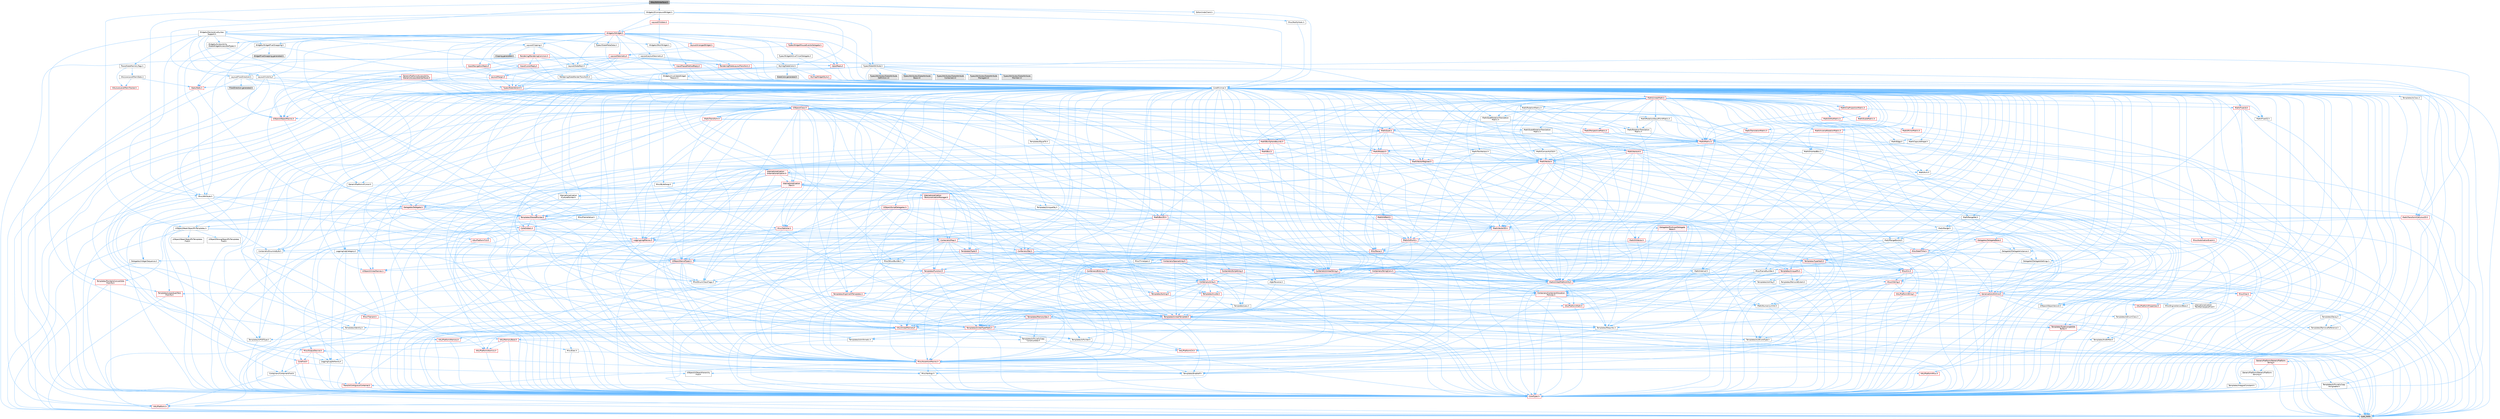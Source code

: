 digraph "SKeyEditInterface.h"
{
 // INTERACTIVE_SVG=YES
 // LATEX_PDF_SIZE
  bgcolor="transparent";
  edge [fontname=Helvetica,fontsize=10,labelfontname=Helvetica,labelfontsize=10];
  node [fontname=Helvetica,fontsize=10,shape=box,height=0.2,width=0.4];
  Node1 [id="Node000001",label="SKeyEditInterface.h",height=0.2,width=0.4,color="gray40", fillcolor="grey60", style="filled", fontcolor="black",tooltip=" "];
  Node1 -> Node2 [id="edge1_Node000001_Node000002",color="steelblue1",style="solid",tooltip=" "];
  Node2 [id="Node000002",label="Widgets/DeclarativeSyntax\lSupport.h",height=0.2,width=0.4,color="grey40", fillcolor="white", style="filled",URL="$d9/d96/DeclarativeSyntaxSupport_8h.html",tooltip=" "];
  Node2 -> Node3 [id="edge2_Node000002_Node000003",color="steelblue1",style="solid",tooltip=" "];
  Node3 [id="Node000003",label="CoreMinimal.h",height=0.2,width=0.4,color="grey40", fillcolor="white", style="filled",URL="$d7/d67/CoreMinimal_8h.html",tooltip=" "];
  Node3 -> Node4 [id="edge3_Node000003_Node000004",color="steelblue1",style="solid",tooltip=" "];
  Node4 [id="Node000004",label="CoreTypes.h",height=0.2,width=0.4,color="red", fillcolor="#FFF0F0", style="filled",URL="$dc/dec/CoreTypes_8h.html",tooltip=" "];
  Node4 -> Node5 [id="edge4_Node000004_Node000005",color="steelblue1",style="solid",tooltip=" "];
  Node5 [id="Node000005",label="HAL/Platform.h",height=0.2,width=0.4,color="red", fillcolor="#FFF0F0", style="filled",URL="$d9/dd0/Platform_8h.html",tooltip=" "];
  Node5 -> Node8 [id="edge5_Node000005_Node000008",color="steelblue1",style="solid",tooltip=" "];
  Node8 [id="Node000008",label="type_traits",height=0.2,width=0.4,color="grey60", fillcolor="#E0E0E0", style="filled",tooltip=" "];
  Node3 -> Node18 [id="edge6_Node000003_Node000018",color="steelblue1",style="solid",tooltip=" "];
  Node18 [id="Node000018",label="CoreFwd.h",height=0.2,width=0.4,color="red", fillcolor="#FFF0F0", style="filled",URL="$d1/d1e/CoreFwd_8h.html",tooltip=" "];
  Node18 -> Node4 [id="edge7_Node000018_Node000004",color="steelblue1",style="solid",tooltip=" "];
  Node18 -> Node19 [id="edge8_Node000018_Node000019",color="steelblue1",style="solid",tooltip=" "];
  Node19 [id="Node000019",label="Containers/ContainersFwd.h",height=0.2,width=0.4,color="grey40", fillcolor="white", style="filled",URL="$d4/d0a/ContainersFwd_8h.html",tooltip=" "];
  Node19 -> Node5 [id="edge9_Node000019_Node000005",color="steelblue1",style="solid",tooltip=" "];
  Node19 -> Node4 [id="edge10_Node000019_Node000004",color="steelblue1",style="solid",tooltip=" "];
  Node19 -> Node20 [id="edge11_Node000019_Node000020",color="steelblue1",style="solid",tooltip=" "];
  Node20 [id="Node000020",label="Traits/IsContiguousContainer.h",height=0.2,width=0.4,color="red", fillcolor="#FFF0F0", style="filled",URL="$d5/d3c/IsContiguousContainer_8h.html",tooltip=" "];
  Node20 -> Node4 [id="edge12_Node000020_Node000004",color="steelblue1",style="solid",tooltip=" "];
  Node18 -> Node24 [id="edge13_Node000018_Node000024",color="steelblue1",style="solid",tooltip=" "];
  Node24 [id="Node000024",label="UObject/UObjectHierarchy\lFwd.h",height=0.2,width=0.4,color="grey40", fillcolor="white", style="filled",URL="$d3/d13/UObjectHierarchyFwd_8h.html",tooltip=" "];
  Node3 -> Node24 [id="edge14_Node000003_Node000024",color="steelblue1",style="solid",tooltip=" "];
  Node3 -> Node19 [id="edge15_Node000003_Node000019",color="steelblue1",style="solid",tooltip=" "];
  Node3 -> Node25 [id="edge16_Node000003_Node000025",color="steelblue1",style="solid",tooltip=" "];
  Node25 [id="Node000025",label="Misc/VarArgs.h",height=0.2,width=0.4,color="grey40", fillcolor="white", style="filled",URL="$d5/d6f/VarArgs_8h.html",tooltip=" "];
  Node25 -> Node4 [id="edge17_Node000025_Node000004",color="steelblue1",style="solid",tooltip=" "];
  Node3 -> Node26 [id="edge18_Node000003_Node000026",color="steelblue1",style="solid",tooltip=" "];
  Node26 [id="Node000026",label="Logging/LogVerbosity.h",height=0.2,width=0.4,color="grey40", fillcolor="white", style="filled",URL="$d2/d8f/LogVerbosity_8h.html",tooltip=" "];
  Node26 -> Node4 [id="edge19_Node000026_Node000004",color="steelblue1",style="solid",tooltip=" "];
  Node3 -> Node27 [id="edge20_Node000003_Node000027",color="steelblue1",style="solid",tooltip=" "];
  Node27 [id="Node000027",label="Misc/OutputDevice.h",height=0.2,width=0.4,color="red", fillcolor="#FFF0F0", style="filled",URL="$d7/d32/OutputDevice_8h.html",tooltip=" "];
  Node27 -> Node18 [id="edge21_Node000027_Node000018",color="steelblue1",style="solid",tooltip=" "];
  Node27 -> Node4 [id="edge22_Node000027_Node000004",color="steelblue1",style="solid",tooltip=" "];
  Node27 -> Node26 [id="edge23_Node000027_Node000026",color="steelblue1",style="solid",tooltip=" "];
  Node27 -> Node25 [id="edge24_Node000027_Node000025",color="steelblue1",style="solid",tooltip=" "];
  Node3 -> Node33 [id="edge25_Node000003_Node000033",color="steelblue1",style="solid",tooltip=" "];
  Node33 [id="Node000033",label="HAL/PlatformCrt.h",height=0.2,width=0.4,color="red", fillcolor="#FFF0F0", style="filled",URL="$d8/d75/PlatformCrt_8h.html",tooltip=" "];
  Node3 -> Node43 [id="edge26_Node000003_Node000043",color="steelblue1",style="solid",tooltip=" "];
  Node43 [id="Node000043",label="HAL/PlatformMisc.h",height=0.2,width=0.4,color="red", fillcolor="#FFF0F0", style="filled",URL="$d0/df5/PlatformMisc_8h.html",tooltip=" "];
  Node43 -> Node4 [id="edge27_Node000043_Node000004",color="steelblue1",style="solid",tooltip=" "];
  Node3 -> Node62 [id="edge28_Node000003_Node000062",color="steelblue1",style="solid",tooltip=" "];
  Node62 [id="Node000062",label="Misc/AssertionMacros.h",height=0.2,width=0.4,color="red", fillcolor="#FFF0F0", style="filled",URL="$d0/dfa/AssertionMacros_8h.html",tooltip=" "];
  Node62 -> Node4 [id="edge29_Node000062_Node000004",color="steelblue1",style="solid",tooltip=" "];
  Node62 -> Node5 [id="edge30_Node000062_Node000005",color="steelblue1",style="solid",tooltip=" "];
  Node62 -> Node43 [id="edge31_Node000062_Node000043",color="steelblue1",style="solid",tooltip=" "];
  Node62 -> Node63 [id="edge32_Node000062_Node000063",color="steelblue1",style="solid",tooltip=" "];
  Node63 [id="Node000063",label="Templates/EnableIf.h",height=0.2,width=0.4,color="grey40", fillcolor="white", style="filled",URL="$d7/d60/EnableIf_8h.html",tooltip=" "];
  Node63 -> Node4 [id="edge33_Node000063_Node000004",color="steelblue1",style="solid",tooltip=" "];
  Node62 -> Node25 [id="edge34_Node000062_Node000025",color="steelblue1",style="solid",tooltip=" "];
  Node3 -> Node71 [id="edge35_Node000003_Node000071",color="steelblue1",style="solid",tooltip=" "];
  Node71 [id="Node000071",label="Templates/IsPointer.h",height=0.2,width=0.4,color="grey40", fillcolor="white", style="filled",URL="$d7/d05/IsPointer_8h.html",tooltip=" "];
  Node71 -> Node4 [id="edge36_Node000071_Node000004",color="steelblue1",style="solid",tooltip=" "];
  Node3 -> Node72 [id="edge37_Node000003_Node000072",color="steelblue1",style="solid",tooltip=" "];
  Node72 [id="Node000072",label="HAL/PlatformMemory.h",height=0.2,width=0.4,color="red", fillcolor="#FFF0F0", style="filled",URL="$de/d68/PlatformMemory_8h.html",tooltip=" "];
  Node72 -> Node4 [id="edge38_Node000072_Node000004",color="steelblue1",style="solid",tooltip=" "];
  Node3 -> Node55 [id="edge39_Node000003_Node000055",color="steelblue1",style="solid",tooltip=" "];
  Node55 [id="Node000055",label="HAL/PlatformAtomics.h",height=0.2,width=0.4,color="red", fillcolor="#FFF0F0", style="filled",URL="$d3/d36/PlatformAtomics_8h.html",tooltip=" "];
  Node55 -> Node4 [id="edge40_Node000055_Node000004",color="steelblue1",style="solid",tooltip=" "];
  Node3 -> Node77 [id="edge41_Node000003_Node000077",color="steelblue1",style="solid",tooltip=" "];
  Node77 [id="Node000077",label="Misc/Exec.h",height=0.2,width=0.4,color="grey40", fillcolor="white", style="filled",URL="$de/ddb/Exec_8h.html",tooltip=" "];
  Node77 -> Node4 [id="edge42_Node000077_Node000004",color="steelblue1",style="solid",tooltip=" "];
  Node77 -> Node62 [id="edge43_Node000077_Node000062",color="steelblue1",style="solid",tooltip=" "];
  Node3 -> Node78 [id="edge44_Node000003_Node000078",color="steelblue1",style="solid",tooltip=" "];
  Node78 [id="Node000078",label="HAL/MemoryBase.h",height=0.2,width=0.4,color="red", fillcolor="#FFF0F0", style="filled",URL="$d6/d9f/MemoryBase_8h.html",tooltip=" "];
  Node78 -> Node4 [id="edge45_Node000078_Node000004",color="steelblue1",style="solid",tooltip=" "];
  Node78 -> Node55 [id="edge46_Node000078_Node000055",color="steelblue1",style="solid",tooltip=" "];
  Node78 -> Node33 [id="edge47_Node000078_Node000033",color="steelblue1",style="solid",tooltip=" "];
  Node78 -> Node77 [id="edge48_Node000078_Node000077",color="steelblue1",style="solid",tooltip=" "];
  Node78 -> Node27 [id="edge49_Node000078_Node000027",color="steelblue1",style="solid",tooltip=" "];
  Node3 -> Node88 [id="edge50_Node000003_Node000088",color="steelblue1",style="solid",tooltip=" "];
  Node88 [id="Node000088",label="HAL/UnrealMemory.h",height=0.2,width=0.4,color="red", fillcolor="#FFF0F0", style="filled",URL="$d9/d96/UnrealMemory_8h.html",tooltip=" "];
  Node88 -> Node4 [id="edge51_Node000088_Node000004",color="steelblue1",style="solid",tooltip=" "];
  Node88 -> Node78 [id="edge52_Node000088_Node000078",color="steelblue1",style="solid",tooltip=" "];
  Node88 -> Node72 [id="edge53_Node000088_Node000072",color="steelblue1",style="solid",tooltip=" "];
  Node88 -> Node71 [id="edge54_Node000088_Node000071",color="steelblue1",style="solid",tooltip=" "];
  Node3 -> Node90 [id="edge55_Node000003_Node000090",color="steelblue1",style="solid",tooltip=" "];
  Node90 [id="Node000090",label="Templates/IsArithmetic.h",height=0.2,width=0.4,color="grey40", fillcolor="white", style="filled",URL="$d2/d5d/IsArithmetic_8h.html",tooltip=" "];
  Node90 -> Node4 [id="edge56_Node000090_Node000004",color="steelblue1",style="solid",tooltip=" "];
  Node3 -> Node84 [id="edge57_Node000003_Node000084",color="steelblue1",style="solid",tooltip=" "];
  Node84 [id="Node000084",label="Templates/AndOrNot.h",height=0.2,width=0.4,color="grey40", fillcolor="white", style="filled",URL="$db/d0a/AndOrNot_8h.html",tooltip=" "];
  Node84 -> Node4 [id="edge58_Node000084_Node000004",color="steelblue1",style="solid",tooltip=" "];
  Node3 -> Node91 [id="edge59_Node000003_Node000091",color="steelblue1",style="solid",tooltip=" "];
  Node91 [id="Node000091",label="Templates/IsPODType.h",height=0.2,width=0.4,color="grey40", fillcolor="white", style="filled",URL="$d7/db1/IsPODType_8h.html",tooltip=" "];
  Node91 -> Node4 [id="edge60_Node000091_Node000004",color="steelblue1",style="solid",tooltip=" "];
  Node3 -> Node92 [id="edge61_Node000003_Node000092",color="steelblue1",style="solid",tooltip=" "];
  Node92 [id="Node000092",label="Templates/IsUECoreType.h",height=0.2,width=0.4,color="grey40", fillcolor="white", style="filled",URL="$d1/db8/IsUECoreType_8h.html",tooltip=" "];
  Node92 -> Node4 [id="edge62_Node000092_Node000004",color="steelblue1",style="solid",tooltip=" "];
  Node92 -> Node8 [id="edge63_Node000092_Node000008",color="steelblue1",style="solid",tooltip=" "];
  Node3 -> Node85 [id="edge64_Node000003_Node000085",color="steelblue1",style="solid",tooltip=" "];
  Node85 [id="Node000085",label="Templates/IsTriviallyCopy\lConstructible.h",height=0.2,width=0.4,color="grey40", fillcolor="white", style="filled",URL="$d3/d78/IsTriviallyCopyConstructible_8h.html",tooltip=" "];
  Node85 -> Node4 [id="edge65_Node000085_Node000004",color="steelblue1",style="solid",tooltip=" "];
  Node85 -> Node8 [id="edge66_Node000085_Node000008",color="steelblue1",style="solid",tooltip=" "];
  Node3 -> Node93 [id="edge67_Node000003_Node000093",color="steelblue1",style="solid",tooltip=" "];
  Node93 [id="Node000093",label="Templates/UnrealTypeTraits.h",height=0.2,width=0.4,color="red", fillcolor="#FFF0F0", style="filled",URL="$d2/d2d/UnrealTypeTraits_8h.html",tooltip=" "];
  Node93 -> Node4 [id="edge68_Node000093_Node000004",color="steelblue1",style="solid",tooltip=" "];
  Node93 -> Node71 [id="edge69_Node000093_Node000071",color="steelblue1",style="solid",tooltip=" "];
  Node93 -> Node62 [id="edge70_Node000093_Node000062",color="steelblue1",style="solid",tooltip=" "];
  Node93 -> Node84 [id="edge71_Node000093_Node000084",color="steelblue1",style="solid",tooltip=" "];
  Node93 -> Node63 [id="edge72_Node000093_Node000063",color="steelblue1",style="solid",tooltip=" "];
  Node93 -> Node90 [id="edge73_Node000093_Node000090",color="steelblue1",style="solid",tooltip=" "];
  Node93 -> Node91 [id="edge74_Node000093_Node000091",color="steelblue1",style="solid",tooltip=" "];
  Node93 -> Node92 [id="edge75_Node000093_Node000092",color="steelblue1",style="solid",tooltip=" "];
  Node93 -> Node85 [id="edge76_Node000093_Node000085",color="steelblue1",style="solid",tooltip=" "];
  Node3 -> Node63 [id="edge77_Node000003_Node000063",color="steelblue1",style="solid",tooltip=" "];
  Node3 -> Node95 [id="edge78_Node000003_Node000095",color="steelblue1",style="solid",tooltip=" "];
  Node95 [id="Node000095",label="Templates/RemoveReference.h",height=0.2,width=0.4,color="grey40", fillcolor="white", style="filled",URL="$da/dbe/RemoveReference_8h.html",tooltip=" "];
  Node95 -> Node4 [id="edge79_Node000095_Node000004",color="steelblue1",style="solid",tooltip=" "];
  Node3 -> Node96 [id="edge80_Node000003_Node000096",color="steelblue1",style="solid",tooltip=" "];
  Node96 [id="Node000096",label="Templates/IntegralConstant.h",height=0.2,width=0.4,color="grey40", fillcolor="white", style="filled",URL="$db/d1b/IntegralConstant_8h.html",tooltip=" "];
  Node96 -> Node4 [id="edge81_Node000096_Node000004",color="steelblue1",style="solid",tooltip=" "];
  Node3 -> Node97 [id="edge82_Node000003_Node000097",color="steelblue1",style="solid",tooltip=" "];
  Node97 [id="Node000097",label="Templates/IsClass.h",height=0.2,width=0.4,color="grey40", fillcolor="white", style="filled",URL="$db/dcb/IsClass_8h.html",tooltip=" "];
  Node97 -> Node4 [id="edge83_Node000097_Node000004",color="steelblue1",style="solid",tooltip=" "];
  Node3 -> Node98 [id="edge84_Node000003_Node000098",color="steelblue1",style="solid",tooltip=" "];
  Node98 [id="Node000098",label="Templates/TypeCompatible\lBytes.h",height=0.2,width=0.4,color="red", fillcolor="#FFF0F0", style="filled",URL="$df/d0a/TypeCompatibleBytes_8h.html",tooltip=" "];
  Node98 -> Node4 [id="edge85_Node000098_Node000004",color="steelblue1",style="solid",tooltip=" "];
  Node98 -> Node8 [id="edge86_Node000098_Node000008",color="steelblue1",style="solid",tooltip=" "];
  Node3 -> Node20 [id="edge87_Node000003_Node000020",color="steelblue1",style="solid",tooltip=" "];
  Node3 -> Node99 [id="edge88_Node000003_Node000099",color="steelblue1",style="solid",tooltip=" "];
  Node99 [id="Node000099",label="Templates/UnrealTemplate.h",height=0.2,width=0.4,color="red", fillcolor="#FFF0F0", style="filled",URL="$d4/d24/UnrealTemplate_8h.html",tooltip=" "];
  Node99 -> Node4 [id="edge89_Node000099_Node000004",color="steelblue1",style="solid",tooltip=" "];
  Node99 -> Node71 [id="edge90_Node000099_Node000071",color="steelblue1",style="solid",tooltip=" "];
  Node99 -> Node88 [id="edge91_Node000099_Node000088",color="steelblue1",style="solid",tooltip=" "];
  Node99 -> Node93 [id="edge92_Node000099_Node000093",color="steelblue1",style="solid",tooltip=" "];
  Node99 -> Node95 [id="edge93_Node000099_Node000095",color="steelblue1",style="solid",tooltip=" "];
  Node99 -> Node65 [id="edge94_Node000099_Node000065",color="steelblue1",style="solid",tooltip=" "];
  Node65 [id="Node000065",label="Templates/Requires.h",height=0.2,width=0.4,color="grey40", fillcolor="white", style="filled",URL="$dc/d96/Requires_8h.html",tooltip=" "];
  Node65 -> Node63 [id="edge95_Node000065_Node000063",color="steelblue1",style="solid",tooltip=" "];
  Node65 -> Node8 [id="edge96_Node000065_Node000008",color="steelblue1",style="solid",tooltip=" "];
  Node99 -> Node98 [id="edge97_Node000099_Node000098",color="steelblue1",style="solid",tooltip=" "];
  Node99 -> Node66 [id="edge98_Node000099_Node000066",color="steelblue1",style="solid",tooltip=" "];
  Node66 [id="Node000066",label="Templates/Identity.h",height=0.2,width=0.4,color="grey40", fillcolor="white", style="filled",URL="$d0/dd5/Identity_8h.html",tooltip=" "];
  Node99 -> Node20 [id="edge99_Node000099_Node000020",color="steelblue1",style="solid",tooltip=" "];
  Node99 -> Node8 [id="edge100_Node000099_Node000008",color="steelblue1",style="solid",tooltip=" "];
  Node3 -> Node48 [id="edge101_Node000003_Node000048",color="steelblue1",style="solid",tooltip=" "];
  Node48 [id="Node000048",label="Math/NumericLimits.h",height=0.2,width=0.4,color="grey40", fillcolor="white", style="filled",URL="$df/d1b/NumericLimits_8h.html",tooltip=" "];
  Node48 -> Node4 [id="edge102_Node000048_Node000004",color="steelblue1",style="solid",tooltip=" "];
  Node3 -> Node103 [id="edge103_Node000003_Node000103",color="steelblue1",style="solid",tooltip=" "];
  Node103 [id="Node000103",label="HAL/PlatformMath.h",height=0.2,width=0.4,color="red", fillcolor="#FFF0F0", style="filled",URL="$dc/d53/PlatformMath_8h.html",tooltip=" "];
  Node103 -> Node4 [id="edge104_Node000103_Node000004",color="steelblue1",style="solid",tooltip=" "];
  Node3 -> Node86 [id="edge105_Node000003_Node000086",color="steelblue1",style="solid",tooltip=" "];
  Node86 [id="Node000086",label="Templates/IsTriviallyCopy\lAssignable.h",height=0.2,width=0.4,color="grey40", fillcolor="white", style="filled",URL="$d2/df2/IsTriviallyCopyAssignable_8h.html",tooltip=" "];
  Node86 -> Node4 [id="edge106_Node000086_Node000004",color="steelblue1",style="solid",tooltip=" "];
  Node86 -> Node8 [id="edge107_Node000086_Node000008",color="steelblue1",style="solid",tooltip=" "];
  Node3 -> Node111 [id="edge108_Node000003_Node000111",color="steelblue1",style="solid",tooltip=" "];
  Node111 [id="Node000111",label="Templates/MemoryOps.h",height=0.2,width=0.4,color="red", fillcolor="#FFF0F0", style="filled",URL="$db/dea/MemoryOps_8h.html",tooltip=" "];
  Node111 -> Node4 [id="edge109_Node000111_Node000004",color="steelblue1",style="solid",tooltip=" "];
  Node111 -> Node88 [id="edge110_Node000111_Node000088",color="steelblue1",style="solid",tooltip=" "];
  Node111 -> Node86 [id="edge111_Node000111_Node000086",color="steelblue1",style="solid",tooltip=" "];
  Node111 -> Node85 [id="edge112_Node000111_Node000085",color="steelblue1",style="solid",tooltip=" "];
  Node111 -> Node65 [id="edge113_Node000111_Node000065",color="steelblue1",style="solid",tooltip=" "];
  Node111 -> Node93 [id="edge114_Node000111_Node000093",color="steelblue1",style="solid",tooltip=" "];
  Node111 -> Node8 [id="edge115_Node000111_Node000008",color="steelblue1",style="solid",tooltip=" "];
  Node3 -> Node112 [id="edge116_Node000003_Node000112",color="steelblue1",style="solid",tooltip=" "];
  Node112 [id="Node000112",label="Containers/ContainerAllocation\lPolicies.h",height=0.2,width=0.4,color="red", fillcolor="#FFF0F0", style="filled",URL="$d7/dff/ContainerAllocationPolicies_8h.html",tooltip=" "];
  Node112 -> Node4 [id="edge117_Node000112_Node000004",color="steelblue1",style="solid",tooltip=" "];
  Node112 -> Node112 [id="edge118_Node000112_Node000112",color="steelblue1",style="solid",tooltip=" "];
  Node112 -> Node103 [id="edge119_Node000112_Node000103",color="steelblue1",style="solid",tooltip=" "];
  Node112 -> Node88 [id="edge120_Node000112_Node000088",color="steelblue1",style="solid",tooltip=" "];
  Node112 -> Node48 [id="edge121_Node000112_Node000048",color="steelblue1",style="solid",tooltip=" "];
  Node112 -> Node62 [id="edge122_Node000112_Node000062",color="steelblue1",style="solid",tooltip=" "];
  Node112 -> Node111 [id="edge123_Node000112_Node000111",color="steelblue1",style="solid",tooltip=" "];
  Node112 -> Node98 [id="edge124_Node000112_Node000098",color="steelblue1",style="solid",tooltip=" "];
  Node112 -> Node8 [id="edge125_Node000112_Node000008",color="steelblue1",style="solid",tooltip=" "];
  Node3 -> Node115 [id="edge126_Node000003_Node000115",color="steelblue1",style="solid",tooltip=" "];
  Node115 [id="Node000115",label="Templates/IsEnumClass.h",height=0.2,width=0.4,color="grey40", fillcolor="white", style="filled",URL="$d7/d15/IsEnumClass_8h.html",tooltip=" "];
  Node115 -> Node4 [id="edge127_Node000115_Node000004",color="steelblue1",style="solid",tooltip=" "];
  Node115 -> Node84 [id="edge128_Node000115_Node000084",color="steelblue1",style="solid",tooltip=" "];
  Node3 -> Node116 [id="edge129_Node000003_Node000116",color="steelblue1",style="solid",tooltip=" "];
  Node116 [id="Node000116",label="HAL/PlatformProperties.h",height=0.2,width=0.4,color="red", fillcolor="#FFF0F0", style="filled",URL="$d9/db0/PlatformProperties_8h.html",tooltip=" "];
  Node116 -> Node4 [id="edge130_Node000116_Node000004",color="steelblue1",style="solid",tooltip=" "];
  Node3 -> Node119 [id="edge131_Node000003_Node000119",color="steelblue1",style="solid",tooltip=" "];
  Node119 [id="Node000119",label="Misc/EngineVersionBase.h",height=0.2,width=0.4,color="grey40", fillcolor="white", style="filled",URL="$d5/d2b/EngineVersionBase_8h.html",tooltip=" "];
  Node119 -> Node4 [id="edge132_Node000119_Node000004",color="steelblue1",style="solid",tooltip=" "];
  Node3 -> Node120 [id="edge133_Node000003_Node000120",color="steelblue1",style="solid",tooltip=" "];
  Node120 [id="Node000120",label="Internationalization\l/TextNamespaceFwd.h",height=0.2,width=0.4,color="grey40", fillcolor="white", style="filled",URL="$d8/d97/TextNamespaceFwd_8h.html",tooltip=" "];
  Node120 -> Node4 [id="edge134_Node000120_Node000004",color="steelblue1",style="solid",tooltip=" "];
  Node3 -> Node121 [id="edge135_Node000003_Node000121",color="steelblue1",style="solid",tooltip=" "];
  Node121 [id="Node000121",label="Serialization/Archive.h",height=0.2,width=0.4,color="red", fillcolor="#FFF0F0", style="filled",URL="$d7/d3b/Archive_8h.html",tooltip=" "];
  Node121 -> Node18 [id="edge136_Node000121_Node000018",color="steelblue1",style="solid",tooltip=" "];
  Node121 -> Node4 [id="edge137_Node000121_Node000004",color="steelblue1",style="solid",tooltip=" "];
  Node121 -> Node116 [id="edge138_Node000121_Node000116",color="steelblue1",style="solid",tooltip=" "];
  Node121 -> Node120 [id="edge139_Node000121_Node000120",color="steelblue1",style="solid",tooltip=" "];
  Node121 -> Node62 [id="edge140_Node000121_Node000062",color="steelblue1",style="solid",tooltip=" "];
  Node121 -> Node119 [id="edge141_Node000121_Node000119",color="steelblue1",style="solid",tooltip=" "];
  Node121 -> Node25 [id="edge142_Node000121_Node000025",color="steelblue1",style="solid",tooltip=" "];
  Node121 -> Node63 [id="edge143_Node000121_Node000063",color="steelblue1",style="solid",tooltip=" "];
  Node121 -> Node115 [id="edge144_Node000121_Node000115",color="steelblue1",style="solid",tooltip=" "];
  Node121 -> Node99 [id="edge145_Node000121_Node000099",color="steelblue1",style="solid",tooltip=" "];
  Node121 -> Node124 [id="edge146_Node000121_Node000124",color="steelblue1",style="solid",tooltip=" "];
  Node124 [id="Node000124",label="UObject/ObjectVersion.h",height=0.2,width=0.4,color="grey40", fillcolor="white", style="filled",URL="$da/d63/ObjectVersion_8h.html",tooltip=" "];
  Node124 -> Node4 [id="edge147_Node000124_Node000004",color="steelblue1",style="solid",tooltip=" "];
  Node3 -> Node125 [id="edge148_Node000003_Node000125",color="steelblue1",style="solid",tooltip=" "];
  Node125 [id="Node000125",label="Templates/Less.h",height=0.2,width=0.4,color="grey40", fillcolor="white", style="filled",URL="$de/dc8/Less_8h.html",tooltip=" "];
  Node125 -> Node4 [id="edge149_Node000125_Node000004",color="steelblue1",style="solid",tooltip=" "];
  Node125 -> Node99 [id="edge150_Node000125_Node000099",color="steelblue1",style="solid",tooltip=" "];
  Node3 -> Node126 [id="edge151_Node000003_Node000126",color="steelblue1",style="solid",tooltip=" "];
  Node126 [id="Node000126",label="Templates/Sorting.h",height=0.2,width=0.4,color="red", fillcolor="#FFF0F0", style="filled",URL="$d3/d9e/Sorting_8h.html",tooltip=" "];
  Node126 -> Node4 [id="edge152_Node000126_Node000004",color="steelblue1",style="solid",tooltip=" "];
  Node126 -> Node103 [id="edge153_Node000126_Node000103",color="steelblue1",style="solid",tooltip=" "];
  Node126 -> Node125 [id="edge154_Node000126_Node000125",color="steelblue1",style="solid",tooltip=" "];
  Node3 -> Node137 [id="edge155_Node000003_Node000137",color="steelblue1",style="solid",tooltip=" "];
  Node137 [id="Node000137",label="Misc/Char.h",height=0.2,width=0.4,color="red", fillcolor="#FFF0F0", style="filled",URL="$d0/d58/Char_8h.html",tooltip=" "];
  Node137 -> Node4 [id="edge156_Node000137_Node000004",color="steelblue1",style="solid",tooltip=" "];
  Node137 -> Node8 [id="edge157_Node000137_Node000008",color="steelblue1",style="solid",tooltip=" "];
  Node3 -> Node140 [id="edge158_Node000003_Node000140",color="steelblue1",style="solid",tooltip=" "];
  Node140 [id="Node000140",label="GenericPlatform/GenericPlatform\lStricmp.h",height=0.2,width=0.4,color="grey40", fillcolor="white", style="filled",URL="$d2/d86/GenericPlatformStricmp_8h.html",tooltip=" "];
  Node140 -> Node4 [id="edge159_Node000140_Node000004",color="steelblue1",style="solid",tooltip=" "];
  Node3 -> Node141 [id="edge160_Node000003_Node000141",color="steelblue1",style="solid",tooltip=" "];
  Node141 [id="Node000141",label="GenericPlatform/GenericPlatform\lString.h",height=0.2,width=0.4,color="red", fillcolor="#FFF0F0", style="filled",URL="$dd/d20/GenericPlatformString_8h.html",tooltip=" "];
  Node141 -> Node4 [id="edge161_Node000141_Node000004",color="steelblue1",style="solid",tooltip=" "];
  Node141 -> Node140 [id="edge162_Node000141_Node000140",color="steelblue1",style="solid",tooltip=" "];
  Node141 -> Node63 [id="edge163_Node000141_Node000063",color="steelblue1",style="solid",tooltip=" "];
  Node141 -> Node8 [id="edge164_Node000141_Node000008",color="steelblue1",style="solid",tooltip=" "];
  Node3 -> Node74 [id="edge165_Node000003_Node000074",color="steelblue1",style="solid",tooltip=" "];
  Node74 [id="Node000074",label="HAL/PlatformString.h",height=0.2,width=0.4,color="red", fillcolor="#FFF0F0", style="filled",URL="$db/db5/PlatformString_8h.html",tooltip=" "];
  Node74 -> Node4 [id="edge166_Node000074_Node000004",color="steelblue1",style="solid",tooltip=" "];
  Node3 -> Node144 [id="edge167_Node000003_Node000144",color="steelblue1",style="solid",tooltip=" "];
  Node144 [id="Node000144",label="Misc/CString.h",height=0.2,width=0.4,color="red", fillcolor="#FFF0F0", style="filled",URL="$d2/d49/CString_8h.html",tooltip=" "];
  Node144 -> Node4 [id="edge168_Node000144_Node000004",color="steelblue1",style="solid",tooltip=" "];
  Node144 -> Node33 [id="edge169_Node000144_Node000033",color="steelblue1",style="solid",tooltip=" "];
  Node144 -> Node74 [id="edge170_Node000144_Node000074",color="steelblue1",style="solid",tooltip=" "];
  Node144 -> Node62 [id="edge171_Node000144_Node000062",color="steelblue1",style="solid",tooltip=" "];
  Node144 -> Node137 [id="edge172_Node000144_Node000137",color="steelblue1",style="solid",tooltip=" "];
  Node144 -> Node25 [id="edge173_Node000144_Node000025",color="steelblue1",style="solid",tooltip=" "];
  Node3 -> Node145 [id="edge174_Node000003_Node000145",color="steelblue1",style="solid",tooltip=" "];
  Node145 [id="Node000145",label="Misc/Crc.h",height=0.2,width=0.4,color="red", fillcolor="#FFF0F0", style="filled",URL="$d4/dd2/Crc_8h.html",tooltip=" "];
  Node145 -> Node4 [id="edge175_Node000145_Node000004",color="steelblue1",style="solid",tooltip=" "];
  Node145 -> Node74 [id="edge176_Node000145_Node000074",color="steelblue1",style="solid",tooltip=" "];
  Node145 -> Node62 [id="edge177_Node000145_Node000062",color="steelblue1",style="solid",tooltip=" "];
  Node145 -> Node144 [id="edge178_Node000145_Node000144",color="steelblue1",style="solid",tooltip=" "];
  Node145 -> Node137 [id="edge179_Node000145_Node000137",color="steelblue1",style="solid",tooltip=" "];
  Node145 -> Node93 [id="edge180_Node000145_Node000093",color="steelblue1",style="solid",tooltip=" "];
  Node3 -> Node136 [id="edge181_Node000003_Node000136",color="steelblue1",style="solid",tooltip=" "];
  Node136 [id="Node000136",label="Math/UnrealMathUtility.h",height=0.2,width=0.4,color="red", fillcolor="#FFF0F0", style="filled",URL="$db/db8/UnrealMathUtility_8h.html",tooltip=" "];
  Node136 -> Node4 [id="edge182_Node000136_Node000004",color="steelblue1",style="solid",tooltip=" "];
  Node136 -> Node62 [id="edge183_Node000136_Node000062",color="steelblue1",style="solid",tooltip=" "];
  Node136 -> Node103 [id="edge184_Node000136_Node000103",color="steelblue1",style="solid",tooltip=" "];
  Node136 -> Node66 [id="edge185_Node000136_Node000066",color="steelblue1",style="solid",tooltip=" "];
  Node136 -> Node65 [id="edge186_Node000136_Node000065",color="steelblue1",style="solid",tooltip=" "];
  Node3 -> Node146 [id="edge187_Node000003_Node000146",color="steelblue1",style="solid",tooltip=" "];
  Node146 [id="Node000146",label="Containers/UnrealString.h",height=0.2,width=0.4,color="red", fillcolor="#FFF0F0", style="filled",URL="$d5/dba/UnrealString_8h.html",tooltip=" "];
  Node3 -> Node150 [id="edge188_Node000003_Node000150",color="steelblue1",style="solid",tooltip=" "];
  Node150 [id="Node000150",label="Containers/Array.h",height=0.2,width=0.4,color="red", fillcolor="#FFF0F0", style="filled",URL="$df/dd0/Array_8h.html",tooltip=" "];
  Node150 -> Node4 [id="edge189_Node000150_Node000004",color="steelblue1",style="solid",tooltip=" "];
  Node150 -> Node62 [id="edge190_Node000150_Node000062",color="steelblue1",style="solid",tooltip=" "];
  Node150 -> Node88 [id="edge191_Node000150_Node000088",color="steelblue1",style="solid",tooltip=" "];
  Node150 -> Node93 [id="edge192_Node000150_Node000093",color="steelblue1",style="solid",tooltip=" "];
  Node150 -> Node99 [id="edge193_Node000150_Node000099",color="steelblue1",style="solid",tooltip=" "];
  Node150 -> Node112 [id="edge194_Node000150_Node000112",color="steelblue1",style="solid",tooltip=" "];
  Node150 -> Node121 [id="edge195_Node000150_Node000121",color="steelblue1",style="solid",tooltip=" "];
  Node150 -> Node129 [id="edge196_Node000150_Node000129",color="steelblue1",style="solid",tooltip=" "];
  Node129 [id="Node000129",label="Templates/Invoke.h",height=0.2,width=0.4,color="red", fillcolor="#FFF0F0", style="filled",URL="$d7/deb/Invoke_8h.html",tooltip=" "];
  Node129 -> Node4 [id="edge197_Node000129_Node000004",color="steelblue1",style="solid",tooltip=" "];
  Node129 -> Node99 [id="edge198_Node000129_Node000099",color="steelblue1",style="solid",tooltip=" "];
  Node129 -> Node8 [id="edge199_Node000129_Node000008",color="steelblue1",style="solid",tooltip=" "];
  Node150 -> Node125 [id="edge200_Node000150_Node000125",color="steelblue1",style="solid",tooltip=" "];
  Node150 -> Node172 [id="edge201_Node000150_Node000172",color="steelblue1",style="solid",tooltip=" "];
  Node172 [id="Node000172",label="Templates/LosesQualifiers\lFromTo.h",height=0.2,width=0.4,color="red", fillcolor="#FFF0F0", style="filled",URL="$d2/db3/LosesQualifiersFromTo_8h.html",tooltip=" "];
  Node172 -> Node8 [id="edge202_Node000172_Node000008",color="steelblue1",style="solid",tooltip=" "];
  Node150 -> Node65 [id="edge203_Node000150_Node000065",color="steelblue1",style="solid",tooltip=" "];
  Node150 -> Node126 [id="edge204_Node000150_Node000126",color="steelblue1",style="solid",tooltip=" "];
  Node150 -> Node173 [id="edge205_Node000150_Node000173",color="steelblue1",style="solid",tooltip=" "];
  Node173 [id="Node000173",label="Templates/AlignmentTemplates.h",height=0.2,width=0.4,color="red", fillcolor="#FFF0F0", style="filled",URL="$dd/d32/AlignmentTemplates_8h.html",tooltip=" "];
  Node173 -> Node4 [id="edge206_Node000173_Node000004",color="steelblue1",style="solid",tooltip=" "];
  Node173 -> Node71 [id="edge207_Node000173_Node000071",color="steelblue1",style="solid",tooltip=" "];
  Node150 -> Node8 [id="edge208_Node000150_Node000008",color="steelblue1",style="solid",tooltip=" "];
  Node3 -> Node174 [id="edge209_Node000003_Node000174",color="steelblue1",style="solid",tooltip=" "];
  Node174 [id="Node000174",label="Misc/FrameNumber.h",height=0.2,width=0.4,color="grey40", fillcolor="white", style="filled",URL="$dd/dbd/FrameNumber_8h.html",tooltip=" "];
  Node174 -> Node4 [id="edge210_Node000174_Node000004",color="steelblue1",style="solid",tooltip=" "];
  Node174 -> Node48 [id="edge211_Node000174_Node000048",color="steelblue1",style="solid",tooltip=" "];
  Node174 -> Node136 [id="edge212_Node000174_Node000136",color="steelblue1",style="solid",tooltip=" "];
  Node174 -> Node63 [id="edge213_Node000174_Node000063",color="steelblue1",style="solid",tooltip=" "];
  Node174 -> Node93 [id="edge214_Node000174_Node000093",color="steelblue1",style="solid",tooltip=" "];
  Node3 -> Node175 [id="edge215_Node000003_Node000175",color="steelblue1",style="solid",tooltip=" "];
  Node175 [id="Node000175",label="Misc/Timespan.h",height=0.2,width=0.4,color="grey40", fillcolor="white", style="filled",URL="$da/dd9/Timespan_8h.html",tooltip=" "];
  Node175 -> Node4 [id="edge216_Node000175_Node000004",color="steelblue1",style="solid",tooltip=" "];
  Node175 -> Node176 [id="edge217_Node000175_Node000176",color="steelblue1",style="solid",tooltip=" "];
  Node176 [id="Node000176",label="Math/Interval.h",height=0.2,width=0.4,color="grey40", fillcolor="white", style="filled",URL="$d1/d55/Interval_8h.html",tooltip=" "];
  Node176 -> Node4 [id="edge218_Node000176_Node000004",color="steelblue1",style="solid",tooltip=" "];
  Node176 -> Node90 [id="edge219_Node000176_Node000090",color="steelblue1",style="solid",tooltip=" "];
  Node176 -> Node93 [id="edge220_Node000176_Node000093",color="steelblue1",style="solid",tooltip=" "];
  Node176 -> Node48 [id="edge221_Node000176_Node000048",color="steelblue1",style="solid",tooltip=" "];
  Node176 -> Node136 [id="edge222_Node000176_Node000136",color="steelblue1",style="solid",tooltip=" "];
  Node175 -> Node136 [id="edge223_Node000175_Node000136",color="steelblue1",style="solid",tooltip=" "];
  Node175 -> Node62 [id="edge224_Node000175_Node000062",color="steelblue1",style="solid",tooltip=" "];
  Node3 -> Node177 [id="edge225_Node000003_Node000177",color="steelblue1",style="solid",tooltip=" "];
  Node177 [id="Node000177",label="Containers/StringConv.h",height=0.2,width=0.4,color="red", fillcolor="#FFF0F0", style="filled",URL="$d3/ddf/StringConv_8h.html",tooltip=" "];
  Node177 -> Node4 [id="edge226_Node000177_Node000004",color="steelblue1",style="solid",tooltip=" "];
  Node177 -> Node62 [id="edge227_Node000177_Node000062",color="steelblue1",style="solid",tooltip=" "];
  Node177 -> Node112 [id="edge228_Node000177_Node000112",color="steelblue1",style="solid",tooltip=" "];
  Node177 -> Node150 [id="edge229_Node000177_Node000150",color="steelblue1",style="solid",tooltip=" "];
  Node177 -> Node144 [id="edge230_Node000177_Node000144",color="steelblue1",style="solid",tooltip=" "];
  Node177 -> Node178 [id="edge231_Node000177_Node000178",color="steelblue1",style="solid",tooltip=" "];
  Node178 [id="Node000178",label="Templates/IsArray.h",height=0.2,width=0.4,color="grey40", fillcolor="white", style="filled",URL="$d8/d8d/IsArray_8h.html",tooltip=" "];
  Node178 -> Node4 [id="edge232_Node000178_Node000004",color="steelblue1",style="solid",tooltip=" "];
  Node177 -> Node99 [id="edge233_Node000177_Node000099",color="steelblue1",style="solid",tooltip=" "];
  Node177 -> Node93 [id="edge234_Node000177_Node000093",color="steelblue1",style="solid",tooltip=" "];
  Node177 -> Node20 [id="edge235_Node000177_Node000020",color="steelblue1",style="solid",tooltip=" "];
  Node177 -> Node8 [id="edge236_Node000177_Node000008",color="steelblue1",style="solid",tooltip=" "];
  Node3 -> Node179 [id="edge237_Node000003_Node000179",color="steelblue1",style="solid",tooltip=" "];
  Node179 [id="Node000179",label="UObject/UnrealNames.h",height=0.2,width=0.4,color="red", fillcolor="#FFF0F0", style="filled",URL="$d8/db1/UnrealNames_8h.html",tooltip=" "];
  Node179 -> Node4 [id="edge238_Node000179_Node000004",color="steelblue1",style="solid",tooltip=" "];
  Node3 -> Node181 [id="edge239_Node000003_Node000181",color="steelblue1",style="solid",tooltip=" "];
  Node181 [id="Node000181",label="UObject/NameTypes.h",height=0.2,width=0.4,color="red", fillcolor="#FFF0F0", style="filled",URL="$d6/d35/NameTypes_8h.html",tooltip=" "];
  Node181 -> Node4 [id="edge240_Node000181_Node000004",color="steelblue1",style="solid",tooltip=" "];
  Node181 -> Node62 [id="edge241_Node000181_Node000062",color="steelblue1",style="solid",tooltip=" "];
  Node181 -> Node88 [id="edge242_Node000181_Node000088",color="steelblue1",style="solid",tooltip=" "];
  Node181 -> Node93 [id="edge243_Node000181_Node000093",color="steelblue1",style="solid",tooltip=" "];
  Node181 -> Node99 [id="edge244_Node000181_Node000099",color="steelblue1",style="solid",tooltip=" "];
  Node181 -> Node146 [id="edge245_Node000181_Node000146",color="steelblue1",style="solid",tooltip=" "];
  Node181 -> Node177 [id="edge246_Node000181_Node000177",color="steelblue1",style="solid",tooltip=" "];
  Node181 -> Node179 [id="edge247_Node000181_Node000179",color="steelblue1",style="solid",tooltip=" "];
  Node3 -> Node189 [id="edge248_Node000003_Node000189",color="steelblue1",style="solid",tooltip=" "];
  Node189 [id="Node000189",label="Misc/Parse.h",height=0.2,width=0.4,color="red", fillcolor="#FFF0F0", style="filled",URL="$dc/d71/Parse_8h.html",tooltip=" "];
  Node189 -> Node146 [id="edge249_Node000189_Node000146",color="steelblue1",style="solid",tooltip=" "];
  Node189 -> Node4 [id="edge250_Node000189_Node000004",color="steelblue1",style="solid",tooltip=" "];
  Node189 -> Node33 [id="edge251_Node000189_Node000033",color="steelblue1",style="solid",tooltip=" "];
  Node189 -> Node50 [id="edge252_Node000189_Node000050",color="steelblue1",style="solid",tooltip=" "];
  Node50 [id="Node000050",label="Misc/EnumClassFlags.h",height=0.2,width=0.4,color="grey40", fillcolor="white", style="filled",URL="$d8/de7/EnumClassFlags_8h.html",tooltip=" "];
  Node189 -> Node190 [id="edge253_Node000189_Node000190",color="steelblue1",style="solid",tooltip=" "];
  Node190 [id="Node000190",label="Templates/Function.h",height=0.2,width=0.4,color="red", fillcolor="#FFF0F0", style="filled",URL="$df/df5/Function_8h.html",tooltip=" "];
  Node190 -> Node4 [id="edge254_Node000190_Node000004",color="steelblue1",style="solid",tooltip=" "];
  Node190 -> Node62 [id="edge255_Node000190_Node000062",color="steelblue1",style="solid",tooltip=" "];
  Node190 -> Node88 [id="edge256_Node000190_Node000088",color="steelblue1",style="solid",tooltip=" "];
  Node190 -> Node93 [id="edge257_Node000190_Node000093",color="steelblue1",style="solid",tooltip=" "];
  Node190 -> Node129 [id="edge258_Node000190_Node000129",color="steelblue1",style="solid",tooltip=" "];
  Node190 -> Node99 [id="edge259_Node000190_Node000099",color="steelblue1",style="solid",tooltip=" "];
  Node190 -> Node65 [id="edge260_Node000190_Node000065",color="steelblue1",style="solid",tooltip=" "];
  Node190 -> Node136 [id="edge261_Node000190_Node000136",color="steelblue1",style="solid",tooltip=" "];
  Node190 -> Node8 [id="edge262_Node000190_Node000008",color="steelblue1",style="solid",tooltip=" "];
  Node3 -> Node173 [id="edge263_Node000003_Node000173",color="steelblue1",style="solid",tooltip=" "];
  Node3 -> Node192 [id="edge264_Node000003_Node000192",color="steelblue1",style="solid",tooltip=" "];
  Node192 [id="Node000192",label="Misc/StructBuilder.h",height=0.2,width=0.4,color="grey40", fillcolor="white", style="filled",URL="$d9/db3/StructBuilder_8h.html",tooltip=" "];
  Node192 -> Node4 [id="edge265_Node000192_Node000004",color="steelblue1",style="solid",tooltip=" "];
  Node192 -> Node136 [id="edge266_Node000192_Node000136",color="steelblue1",style="solid",tooltip=" "];
  Node192 -> Node173 [id="edge267_Node000192_Node000173",color="steelblue1",style="solid",tooltip=" "];
  Node3 -> Node105 [id="edge268_Node000003_Node000105",color="steelblue1",style="solid",tooltip=" "];
  Node105 [id="Node000105",label="Templates/Decay.h",height=0.2,width=0.4,color="grey40", fillcolor="white", style="filled",URL="$dd/d0f/Decay_8h.html",tooltip=" "];
  Node105 -> Node4 [id="edge269_Node000105_Node000004",color="steelblue1",style="solid",tooltip=" "];
  Node105 -> Node95 [id="edge270_Node000105_Node000095",color="steelblue1",style="solid",tooltip=" "];
  Node105 -> Node8 [id="edge271_Node000105_Node000008",color="steelblue1",style="solid",tooltip=" "];
  Node3 -> Node193 [id="edge272_Node000003_Node000193",color="steelblue1",style="solid",tooltip=" "];
  Node193 [id="Node000193",label="Templates/PointerIsConvertible\lFromTo.h",height=0.2,width=0.4,color="red", fillcolor="#FFF0F0", style="filled",URL="$d6/d65/PointerIsConvertibleFromTo_8h.html",tooltip=" "];
  Node193 -> Node4 [id="edge273_Node000193_Node000004",color="steelblue1",style="solid",tooltip=" "];
  Node193 -> Node172 [id="edge274_Node000193_Node000172",color="steelblue1",style="solid",tooltip=" "];
  Node193 -> Node8 [id="edge275_Node000193_Node000008",color="steelblue1",style="solid",tooltip=" "];
  Node3 -> Node129 [id="edge276_Node000003_Node000129",color="steelblue1",style="solid",tooltip=" "];
  Node3 -> Node190 [id="edge277_Node000003_Node000190",color="steelblue1",style="solid",tooltip=" "];
  Node3 -> Node162 [id="edge278_Node000003_Node000162",color="steelblue1",style="solid",tooltip=" "];
  Node162 [id="Node000162",label="Templates/TypeHash.h",height=0.2,width=0.4,color="red", fillcolor="#FFF0F0", style="filled",URL="$d1/d62/TypeHash_8h.html",tooltip=" "];
  Node162 -> Node4 [id="edge279_Node000162_Node000004",color="steelblue1",style="solid",tooltip=" "];
  Node162 -> Node65 [id="edge280_Node000162_Node000065",color="steelblue1",style="solid",tooltip=" "];
  Node162 -> Node145 [id="edge281_Node000162_Node000145",color="steelblue1",style="solid",tooltip=" "];
  Node162 -> Node8 [id="edge282_Node000162_Node000008",color="steelblue1",style="solid",tooltip=" "];
  Node3 -> Node194 [id="edge283_Node000003_Node000194",color="steelblue1",style="solid",tooltip=" "];
  Node194 [id="Node000194",label="Containers/ScriptArray.h",height=0.2,width=0.4,color="red", fillcolor="#FFF0F0", style="filled",URL="$dc/daf/ScriptArray_8h.html",tooltip=" "];
  Node194 -> Node4 [id="edge284_Node000194_Node000004",color="steelblue1",style="solid",tooltip=" "];
  Node194 -> Node62 [id="edge285_Node000194_Node000062",color="steelblue1",style="solid",tooltip=" "];
  Node194 -> Node88 [id="edge286_Node000194_Node000088",color="steelblue1",style="solid",tooltip=" "];
  Node194 -> Node112 [id="edge287_Node000194_Node000112",color="steelblue1",style="solid",tooltip=" "];
  Node194 -> Node150 [id="edge288_Node000194_Node000150",color="steelblue1",style="solid",tooltip=" "];
  Node3 -> Node195 [id="edge289_Node000003_Node000195",color="steelblue1",style="solid",tooltip=" "];
  Node195 [id="Node000195",label="Containers/BitArray.h",height=0.2,width=0.4,color="red", fillcolor="#FFF0F0", style="filled",URL="$d1/de4/BitArray_8h.html",tooltip=" "];
  Node195 -> Node112 [id="edge290_Node000195_Node000112",color="steelblue1",style="solid",tooltip=" "];
  Node195 -> Node4 [id="edge291_Node000195_Node000004",color="steelblue1",style="solid",tooltip=" "];
  Node195 -> Node55 [id="edge292_Node000195_Node000055",color="steelblue1",style="solid",tooltip=" "];
  Node195 -> Node88 [id="edge293_Node000195_Node000088",color="steelblue1",style="solid",tooltip=" "];
  Node195 -> Node136 [id="edge294_Node000195_Node000136",color="steelblue1",style="solid",tooltip=" "];
  Node195 -> Node62 [id="edge295_Node000195_Node000062",color="steelblue1",style="solid",tooltip=" "];
  Node195 -> Node50 [id="edge296_Node000195_Node000050",color="steelblue1",style="solid",tooltip=" "];
  Node195 -> Node121 [id="edge297_Node000195_Node000121",color="steelblue1",style="solid",tooltip=" "];
  Node195 -> Node63 [id="edge298_Node000195_Node000063",color="steelblue1",style="solid",tooltip=" "];
  Node195 -> Node129 [id="edge299_Node000195_Node000129",color="steelblue1",style="solid",tooltip=" "];
  Node195 -> Node99 [id="edge300_Node000195_Node000099",color="steelblue1",style="solid",tooltip=" "];
  Node195 -> Node93 [id="edge301_Node000195_Node000093",color="steelblue1",style="solid",tooltip=" "];
  Node3 -> Node196 [id="edge302_Node000003_Node000196",color="steelblue1",style="solid",tooltip=" "];
  Node196 [id="Node000196",label="Containers/SparseArray.h",height=0.2,width=0.4,color="red", fillcolor="#FFF0F0", style="filled",URL="$d5/dbf/SparseArray_8h.html",tooltip=" "];
  Node196 -> Node4 [id="edge303_Node000196_Node000004",color="steelblue1",style="solid",tooltip=" "];
  Node196 -> Node62 [id="edge304_Node000196_Node000062",color="steelblue1",style="solid",tooltip=" "];
  Node196 -> Node88 [id="edge305_Node000196_Node000088",color="steelblue1",style="solid",tooltip=" "];
  Node196 -> Node93 [id="edge306_Node000196_Node000093",color="steelblue1",style="solid",tooltip=" "];
  Node196 -> Node99 [id="edge307_Node000196_Node000099",color="steelblue1",style="solid",tooltip=" "];
  Node196 -> Node112 [id="edge308_Node000196_Node000112",color="steelblue1",style="solid",tooltip=" "];
  Node196 -> Node125 [id="edge309_Node000196_Node000125",color="steelblue1",style="solid",tooltip=" "];
  Node196 -> Node150 [id="edge310_Node000196_Node000150",color="steelblue1",style="solid",tooltip=" "];
  Node196 -> Node136 [id="edge311_Node000196_Node000136",color="steelblue1",style="solid",tooltip=" "];
  Node196 -> Node194 [id="edge312_Node000196_Node000194",color="steelblue1",style="solid",tooltip=" "];
  Node196 -> Node195 [id="edge313_Node000196_Node000195",color="steelblue1",style="solid",tooltip=" "];
  Node196 -> Node146 [id="edge314_Node000196_Node000146",color="steelblue1",style="solid",tooltip=" "];
  Node3 -> Node212 [id="edge315_Node000003_Node000212",color="steelblue1",style="solid",tooltip=" "];
  Node212 [id="Node000212",label="Containers/Set.h",height=0.2,width=0.4,color="red", fillcolor="#FFF0F0", style="filled",URL="$d4/d45/Set_8h.html",tooltip=" "];
  Node212 -> Node112 [id="edge316_Node000212_Node000112",color="steelblue1",style="solid",tooltip=" "];
  Node212 -> Node196 [id="edge317_Node000212_Node000196",color="steelblue1",style="solid",tooltip=" "];
  Node212 -> Node19 [id="edge318_Node000212_Node000019",color="steelblue1",style="solid",tooltip=" "];
  Node212 -> Node136 [id="edge319_Node000212_Node000136",color="steelblue1",style="solid",tooltip=" "];
  Node212 -> Node62 [id="edge320_Node000212_Node000062",color="steelblue1",style="solid",tooltip=" "];
  Node212 -> Node192 [id="edge321_Node000212_Node000192",color="steelblue1",style="solid",tooltip=" "];
  Node212 -> Node190 [id="edge322_Node000212_Node000190",color="steelblue1",style="solid",tooltip=" "];
  Node212 -> Node126 [id="edge323_Node000212_Node000126",color="steelblue1",style="solid",tooltip=" "];
  Node212 -> Node162 [id="edge324_Node000212_Node000162",color="steelblue1",style="solid",tooltip=" "];
  Node212 -> Node99 [id="edge325_Node000212_Node000099",color="steelblue1",style="solid",tooltip=" "];
  Node212 -> Node8 [id="edge326_Node000212_Node000008",color="steelblue1",style="solid",tooltip=" "];
  Node3 -> Node215 [id="edge327_Node000003_Node000215",color="steelblue1",style="solid",tooltip=" "];
  Node215 [id="Node000215",label="Algo/Reverse.h",height=0.2,width=0.4,color="grey40", fillcolor="white", style="filled",URL="$d5/d93/Reverse_8h.html",tooltip=" "];
  Node215 -> Node4 [id="edge328_Node000215_Node000004",color="steelblue1",style="solid",tooltip=" "];
  Node215 -> Node99 [id="edge329_Node000215_Node000099",color="steelblue1",style="solid",tooltip=" "];
  Node3 -> Node216 [id="edge330_Node000003_Node000216",color="steelblue1",style="solid",tooltip=" "];
  Node216 [id="Node000216",label="Containers/Map.h",height=0.2,width=0.4,color="red", fillcolor="#FFF0F0", style="filled",URL="$df/d79/Map_8h.html",tooltip=" "];
  Node216 -> Node4 [id="edge331_Node000216_Node000004",color="steelblue1",style="solid",tooltip=" "];
  Node216 -> Node215 [id="edge332_Node000216_Node000215",color="steelblue1",style="solid",tooltip=" "];
  Node216 -> Node212 [id="edge333_Node000216_Node000212",color="steelblue1",style="solid",tooltip=" "];
  Node216 -> Node146 [id="edge334_Node000216_Node000146",color="steelblue1",style="solid",tooltip=" "];
  Node216 -> Node62 [id="edge335_Node000216_Node000062",color="steelblue1",style="solid",tooltip=" "];
  Node216 -> Node192 [id="edge336_Node000216_Node000192",color="steelblue1",style="solid",tooltip=" "];
  Node216 -> Node190 [id="edge337_Node000216_Node000190",color="steelblue1",style="solid",tooltip=" "];
  Node216 -> Node126 [id="edge338_Node000216_Node000126",color="steelblue1",style="solid",tooltip=" "];
  Node216 -> Node217 [id="edge339_Node000216_Node000217",color="steelblue1",style="solid",tooltip=" "];
  Node217 [id="Node000217",label="Templates/Tuple.h",height=0.2,width=0.4,color="red", fillcolor="#FFF0F0", style="filled",URL="$d2/d4f/Tuple_8h.html",tooltip=" "];
  Node217 -> Node4 [id="edge340_Node000217_Node000004",color="steelblue1",style="solid",tooltip=" "];
  Node217 -> Node99 [id="edge341_Node000217_Node000099",color="steelblue1",style="solid",tooltip=" "];
  Node217 -> Node218 [id="edge342_Node000217_Node000218",color="steelblue1",style="solid",tooltip=" "];
  Node218 [id="Node000218",label="Delegates/IntegerSequence.h",height=0.2,width=0.4,color="grey40", fillcolor="white", style="filled",URL="$d2/dcc/IntegerSequence_8h.html",tooltip=" "];
  Node218 -> Node4 [id="edge343_Node000218_Node000004",color="steelblue1",style="solid",tooltip=" "];
  Node217 -> Node129 [id="edge344_Node000217_Node000129",color="steelblue1",style="solid",tooltip=" "];
  Node217 -> Node65 [id="edge345_Node000217_Node000065",color="steelblue1",style="solid",tooltip=" "];
  Node217 -> Node162 [id="edge346_Node000217_Node000162",color="steelblue1",style="solid",tooltip=" "];
  Node217 -> Node8 [id="edge347_Node000217_Node000008",color="steelblue1",style="solid",tooltip=" "];
  Node216 -> Node99 [id="edge348_Node000216_Node000099",color="steelblue1",style="solid",tooltip=" "];
  Node216 -> Node93 [id="edge349_Node000216_Node000093",color="steelblue1",style="solid",tooltip=" "];
  Node216 -> Node8 [id="edge350_Node000216_Node000008",color="steelblue1",style="solid",tooltip=" "];
  Node3 -> Node220 [id="edge351_Node000003_Node000220",color="steelblue1",style="solid",tooltip=" "];
  Node220 [id="Node000220",label="Math/IntPoint.h",height=0.2,width=0.4,color="red", fillcolor="#FFF0F0", style="filled",URL="$d3/df7/IntPoint_8h.html",tooltip=" "];
  Node220 -> Node4 [id="edge352_Node000220_Node000004",color="steelblue1",style="solid",tooltip=" "];
  Node220 -> Node62 [id="edge353_Node000220_Node000062",color="steelblue1",style="solid",tooltip=" "];
  Node220 -> Node189 [id="edge354_Node000220_Node000189",color="steelblue1",style="solid",tooltip=" "];
  Node220 -> Node136 [id="edge355_Node000220_Node000136",color="steelblue1",style="solid",tooltip=" "];
  Node220 -> Node146 [id="edge356_Node000220_Node000146",color="steelblue1",style="solid",tooltip=" "];
  Node220 -> Node162 [id="edge357_Node000220_Node000162",color="steelblue1",style="solid",tooltip=" "];
  Node3 -> Node222 [id="edge358_Node000003_Node000222",color="steelblue1",style="solid",tooltip=" "];
  Node222 [id="Node000222",label="Math/IntVector.h",height=0.2,width=0.4,color="red", fillcolor="#FFF0F0", style="filled",URL="$d7/d44/IntVector_8h.html",tooltip=" "];
  Node222 -> Node4 [id="edge359_Node000222_Node000004",color="steelblue1",style="solid",tooltip=" "];
  Node222 -> Node145 [id="edge360_Node000222_Node000145",color="steelblue1",style="solid",tooltip=" "];
  Node222 -> Node189 [id="edge361_Node000222_Node000189",color="steelblue1",style="solid",tooltip=" "];
  Node222 -> Node136 [id="edge362_Node000222_Node000136",color="steelblue1",style="solid",tooltip=" "];
  Node222 -> Node146 [id="edge363_Node000222_Node000146",color="steelblue1",style="solid",tooltip=" "];
  Node3 -> Node223 [id="edge364_Node000003_Node000223",color="steelblue1",style="solid",tooltip=" "];
  Node223 [id="Node000223",label="Logging/LogCategory.h",height=0.2,width=0.4,color="grey40", fillcolor="white", style="filled",URL="$d9/d36/LogCategory_8h.html",tooltip=" "];
  Node223 -> Node4 [id="edge365_Node000223_Node000004",color="steelblue1",style="solid",tooltip=" "];
  Node223 -> Node26 [id="edge366_Node000223_Node000026",color="steelblue1",style="solid",tooltip=" "];
  Node223 -> Node181 [id="edge367_Node000223_Node000181",color="steelblue1",style="solid",tooltip=" "];
  Node3 -> Node224 [id="edge368_Node000003_Node000224",color="steelblue1",style="solid",tooltip=" "];
  Node224 [id="Node000224",label="Logging/LogMacros.h",height=0.2,width=0.4,color="red", fillcolor="#FFF0F0", style="filled",URL="$d0/d16/LogMacros_8h.html",tooltip=" "];
  Node224 -> Node146 [id="edge369_Node000224_Node000146",color="steelblue1",style="solid",tooltip=" "];
  Node224 -> Node4 [id="edge370_Node000224_Node000004",color="steelblue1",style="solid",tooltip=" "];
  Node224 -> Node223 [id="edge371_Node000224_Node000223",color="steelblue1",style="solid",tooltip=" "];
  Node224 -> Node26 [id="edge372_Node000224_Node000026",color="steelblue1",style="solid",tooltip=" "];
  Node224 -> Node62 [id="edge373_Node000224_Node000062",color="steelblue1",style="solid",tooltip=" "];
  Node224 -> Node25 [id="edge374_Node000224_Node000025",color="steelblue1",style="solid",tooltip=" "];
  Node224 -> Node63 [id="edge375_Node000224_Node000063",color="steelblue1",style="solid",tooltip=" "];
  Node224 -> Node8 [id="edge376_Node000224_Node000008",color="steelblue1",style="solid",tooltip=" "];
  Node3 -> Node227 [id="edge377_Node000003_Node000227",color="steelblue1",style="solid",tooltip=" "];
  Node227 [id="Node000227",label="Math/Vector2D.h",height=0.2,width=0.4,color="red", fillcolor="#FFF0F0", style="filled",URL="$d3/db0/Vector2D_8h.html",tooltip=" "];
  Node227 -> Node4 [id="edge378_Node000227_Node000004",color="steelblue1",style="solid",tooltip=" "];
  Node227 -> Node62 [id="edge379_Node000227_Node000062",color="steelblue1",style="solid",tooltip=" "];
  Node227 -> Node145 [id="edge380_Node000227_Node000145",color="steelblue1",style="solid",tooltip=" "];
  Node227 -> Node136 [id="edge381_Node000227_Node000136",color="steelblue1",style="solid",tooltip=" "];
  Node227 -> Node146 [id="edge382_Node000227_Node000146",color="steelblue1",style="solid",tooltip=" "];
  Node227 -> Node189 [id="edge383_Node000227_Node000189",color="steelblue1",style="solid",tooltip=" "];
  Node227 -> Node220 [id="edge384_Node000227_Node000220",color="steelblue1",style="solid",tooltip=" "];
  Node227 -> Node224 [id="edge385_Node000227_Node000224",color="steelblue1",style="solid",tooltip=" "];
  Node227 -> Node8 [id="edge386_Node000227_Node000008",color="steelblue1",style="solid",tooltip=" "];
  Node3 -> Node231 [id="edge387_Node000003_Node000231",color="steelblue1",style="solid",tooltip=" "];
  Node231 [id="Node000231",label="Math/IntRect.h",height=0.2,width=0.4,color="red", fillcolor="#FFF0F0", style="filled",URL="$d7/d53/IntRect_8h.html",tooltip=" "];
  Node231 -> Node4 [id="edge388_Node000231_Node000004",color="steelblue1",style="solid",tooltip=" "];
  Node231 -> Node136 [id="edge389_Node000231_Node000136",color="steelblue1",style="solid",tooltip=" "];
  Node231 -> Node146 [id="edge390_Node000231_Node000146",color="steelblue1",style="solid",tooltip=" "];
  Node231 -> Node220 [id="edge391_Node000231_Node000220",color="steelblue1",style="solid",tooltip=" "];
  Node231 -> Node227 [id="edge392_Node000231_Node000227",color="steelblue1",style="solid",tooltip=" "];
  Node3 -> Node232 [id="edge393_Node000003_Node000232",color="steelblue1",style="solid",tooltip=" "];
  Node232 [id="Node000232",label="Misc/ByteSwap.h",height=0.2,width=0.4,color="grey40", fillcolor="white", style="filled",URL="$dc/dd7/ByteSwap_8h.html",tooltip=" "];
  Node232 -> Node4 [id="edge394_Node000232_Node000004",color="steelblue1",style="solid",tooltip=" "];
  Node232 -> Node33 [id="edge395_Node000232_Node000033",color="steelblue1",style="solid",tooltip=" "];
  Node3 -> Node161 [id="edge396_Node000003_Node000161",color="steelblue1",style="solid",tooltip=" "];
  Node161 [id="Node000161",label="Containers/EnumAsByte.h",height=0.2,width=0.4,color="grey40", fillcolor="white", style="filled",URL="$d6/d9a/EnumAsByte_8h.html",tooltip=" "];
  Node161 -> Node4 [id="edge397_Node000161_Node000004",color="steelblue1",style="solid",tooltip=" "];
  Node161 -> Node91 [id="edge398_Node000161_Node000091",color="steelblue1",style="solid",tooltip=" "];
  Node161 -> Node162 [id="edge399_Node000161_Node000162",color="steelblue1",style="solid",tooltip=" "];
  Node3 -> Node233 [id="edge400_Node000003_Node000233",color="steelblue1",style="solid",tooltip=" "];
  Node233 [id="Node000233",label="HAL/PlatformTLS.h",height=0.2,width=0.4,color="red", fillcolor="#FFF0F0", style="filled",URL="$d0/def/PlatformTLS_8h.html",tooltip=" "];
  Node233 -> Node4 [id="edge401_Node000233_Node000004",color="steelblue1",style="solid",tooltip=" "];
  Node3 -> Node236 [id="edge402_Node000003_Node000236",color="steelblue1",style="solid",tooltip=" "];
  Node236 [id="Node000236",label="CoreGlobals.h",height=0.2,width=0.4,color="red", fillcolor="#FFF0F0", style="filled",URL="$d5/d8c/CoreGlobals_8h.html",tooltip=" "];
  Node236 -> Node146 [id="edge403_Node000236_Node000146",color="steelblue1",style="solid",tooltip=" "];
  Node236 -> Node4 [id="edge404_Node000236_Node000004",color="steelblue1",style="solid",tooltip=" "];
  Node236 -> Node233 [id="edge405_Node000236_Node000233",color="steelblue1",style="solid",tooltip=" "];
  Node236 -> Node224 [id="edge406_Node000236_Node000224",color="steelblue1",style="solid",tooltip=" "];
  Node236 -> Node50 [id="edge407_Node000236_Node000050",color="steelblue1",style="solid",tooltip=" "];
  Node236 -> Node27 [id="edge408_Node000236_Node000027",color="steelblue1",style="solid",tooltip=" "];
  Node236 -> Node181 [id="edge409_Node000236_Node000181",color="steelblue1",style="solid",tooltip=" "];
  Node3 -> Node237 [id="edge410_Node000003_Node000237",color="steelblue1",style="solid",tooltip=" "];
  Node237 [id="Node000237",label="Templates/SharedPointer.h",height=0.2,width=0.4,color="red", fillcolor="#FFF0F0", style="filled",URL="$d2/d17/SharedPointer_8h.html",tooltip=" "];
  Node237 -> Node4 [id="edge411_Node000237_Node000004",color="steelblue1",style="solid",tooltip=" "];
  Node237 -> Node193 [id="edge412_Node000237_Node000193",color="steelblue1",style="solid",tooltip=" "];
  Node237 -> Node62 [id="edge413_Node000237_Node000062",color="steelblue1",style="solid",tooltip=" "];
  Node237 -> Node88 [id="edge414_Node000237_Node000088",color="steelblue1",style="solid",tooltip=" "];
  Node237 -> Node150 [id="edge415_Node000237_Node000150",color="steelblue1",style="solid",tooltip=" "];
  Node237 -> Node216 [id="edge416_Node000237_Node000216",color="steelblue1",style="solid",tooltip=" "];
  Node237 -> Node236 [id="edge417_Node000237_Node000236",color="steelblue1",style="solid",tooltip=" "];
  Node3 -> Node242 [id="edge418_Node000003_Node000242",color="steelblue1",style="solid",tooltip=" "];
  Node242 [id="Node000242",label="Internationalization\l/CulturePointer.h",height=0.2,width=0.4,color="grey40", fillcolor="white", style="filled",URL="$d6/dbe/CulturePointer_8h.html",tooltip=" "];
  Node242 -> Node4 [id="edge419_Node000242_Node000004",color="steelblue1",style="solid",tooltip=" "];
  Node242 -> Node237 [id="edge420_Node000242_Node000237",color="steelblue1",style="solid",tooltip=" "];
  Node3 -> Node243 [id="edge421_Node000003_Node000243",color="steelblue1",style="solid",tooltip=" "];
  Node243 [id="Node000243",label="UObject/WeakObjectPtrTemplates.h",height=0.2,width=0.4,color="grey40", fillcolor="white", style="filled",URL="$d8/d3b/WeakObjectPtrTemplates_8h.html",tooltip=" "];
  Node243 -> Node4 [id="edge422_Node000243_Node000004",color="steelblue1",style="solid",tooltip=" "];
  Node243 -> Node172 [id="edge423_Node000243_Node000172",color="steelblue1",style="solid",tooltip=" "];
  Node243 -> Node65 [id="edge424_Node000243_Node000065",color="steelblue1",style="solid",tooltip=" "];
  Node243 -> Node216 [id="edge425_Node000243_Node000216",color="steelblue1",style="solid",tooltip=" "];
  Node243 -> Node244 [id="edge426_Node000243_Node000244",color="steelblue1",style="solid",tooltip=" "];
  Node244 [id="Node000244",label="UObject/WeakObjectPtrTemplates\lFwd.h",height=0.2,width=0.4,color="grey40", fillcolor="white", style="filled",URL="$db/deb/WeakObjectPtrTemplatesFwd_8h.html",tooltip=" "];
  Node243 -> Node245 [id="edge427_Node000243_Node000245",color="steelblue1",style="solid",tooltip=" "];
  Node245 [id="Node000245",label="UObject/StrongObjectPtrTemplates\lFwd.h",height=0.2,width=0.4,color="grey40", fillcolor="white", style="filled",URL="$df/d90/StrongObjectPtrTemplatesFwd_8h.html",tooltip=" "];
  Node243 -> Node8 [id="edge428_Node000243_Node000008",color="steelblue1",style="solid",tooltip=" "];
  Node3 -> Node246 [id="edge429_Node000003_Node000246",color="steelblue1",style="solid",tooltip=" "];
  Node246 [id="Node000246",label="Delegates/DelegateSettings.h",height=0.2,width=0.4,color="grey40", fillcolor="white", style="filled",URL="$d0/d97/DelegateSettings_8h.html",tooltip=" "];
  Node246 -> Node4 [id="edge430_Node000246_Node000004",color="steelblue1",style="solid",tooltip=" "];
  Node3 -> Node247 [id="edge431_Node000003_Node000247",color="steelblue1",style="solid",tooltip=" "];
  Node247 [id="Node000247",label="Delegates/IDelegateInstance.h",height=0.2,width=0.4,color="grey40", fillcolor="white", style="filled",URL="$d2/d10/IDelegateInstance_8h.html",tooltip=" "];
  Node247 -> Node4 [id="edge432_Node000247_Node000004",color="steelblue1",style="solid",tooltip=" "];
  Node247 -> Node162 [id="edge433_Node000247_Node000162",color="steelblue1",style="solid",tooltip=" "];
  Node247 -> Node181 [id="edge434_Node000247_Node000181",color="steelblue1",style="solid",tooltip=" "];
  Node247 -> Node246 [id="edge435_Node000247_Node000246",color="steelblue1",style="solid",tooltip=" "];
  Node3 -> Node248 [id="edge436_Node000003_Node000248",color="steelblue1",style="solid",tooltip=" "];
  Node248 [id="Node000248",label="Delegates/DelegateBase.h",height=0.2,width=0.4,color="red", fillcolor="#FFF0F0", style="filled",URL="$da/d67/DelegateBase_8h.html",tooltip=" "];
  Node248 -> Node4 [id="edge437_Node000248_Node000004",color="steelblue1",style="solid",tooltip=" "];
  Node248 -> Node112 [id="edge438_Node000248_Node000112",color="steelblue1",style="solid",tooltip=" "];
  Node248 -> Node136 [id="edge439_Node000248_Node000136",color="steelblue1",style="solid",tooltip=" "];
  Node248 -> Node181 [id="edge440_Node000248_Node000181",color="steelblue1",style="solid",tooltip=" "];
  Node248 -> Node246 [id="edge441_Node000248_Node000246",color="steelblue1",style="solid",tooltip=" "];
  Node248 -> Node247 [id="edge442_Node000248_Node000247",color="steelblue1",style="solid",tooltip=" "];
  Node3 -> Node256 [id="edge443_Node000003_Node000256",color="steelblue1",style="solid",tooltip=" "];
  Node256 [id="Node000256",label="Delegates/MulticastDelegate\lBase.h",height=0.2,width=0.4,color="red", fillcolor="#FFF0F0", style="filled",URL="$db/d16/MulticastDelegateBase_8h.html",tooltip=" "];
  Node256 -> Node4 [id="edge444_Node000256_Node000004",color="steelblue1",style="solid",tooltip=" "];
  Node256 -> Node112 [id="edge445_Node000256_Node000112",color="steelblue1",style="solid",tooltip=" "];
  Node256 -> Node150 [id="edge446_Node000256_Node000150",color="steelblue1",style="solid",tooltip=" "];
  Node256 -> Node136 [id="edge447_Node000256_Node000136",color="steelblue1",style="solid",tooltip=" "];
  Node256 -> Node247 [id="edge448_Node000256_Node000247",color="steelblue1",style="solid",tooltip=" "];
  Node256 -> Node248 [id="edge449_Node000256_Node000248",color="steelblue1",style="solid",tooltip=" "];
  Node3 -> Node218 [id="edge450_Node000003_Node000218",color="steelblue1",style="solid",tooltip=" "];
  Node3 -> Node217 [id="edge451_Node000003_Node000217",color="steelblue1",style="solid",tooltip=" "];
  Node3 -> Node257 [id="edge452_Node000003_Node000257",color="steelblue1",style="solid",tooltip=" "];
  Node257 [id="Node000257",label="UObject/ScriptDelegates.h",height=0.2,width=0.4,color="red", fillcolor="#FFF0F0", style="filled",URL="$de/d81/ScriptDelegates_8h.html",tooltip=" "];
  Node257 -> Node150 [id="edge453_Node000257_Node000150",color="steelblue1",style="solid",tooltip=" "];
  Node257 -> Node112 [id="edge454_Node000257_Node000112",color="steelblue1",style="solid",tooltip=" "];
  Node257 -> Node146 [id="edge455_Node000257_Node000146",color="steelblue1",style="solid",tooltip=" "];
  Node257 -> Node62 [id="edge456_Node000257_Node000062",color="steelblue1",style="solid",tooltip=" "];
  Node257 -> Node237 [id="edge457_Node000257_Node000237",color="steelblue1",style="solid",tooltip=" "];
  Node257 -> Node162 [id="edge458_Node000257_Node000162",color="steelblue1",style="solid",tooltip=" "];
  Node257 -> Node93 [id="edge459_Node000257_Node000093",color="steelblue1",style="solid",tooltip=" "];
  Node257 -> Node181 [id="edge460_Node000257_Node000181",color="steelblue1",style="solid",tooltip=" "];
  Node3 -> Node259 [id="edge461_Node000003_Node000259",color="steelblue1",style="solid",tooltip=" "];
  Node259 [id="Node000259",label="Delegates/Delegate.h",height=0.2,width=0.4,color="red", fillcolor="#FFF0F0", style="filled",URL="$d4/d80/Delegate_8h.html",tooltip=" "];
  Node259 -> Node4 [id="edge462_Node000259_Node000004",color="steelblue1",style="solid",tooltip=" "];
  Node259 -> Node62 [id="edge463_Node000259_Node000062",color="steelblue1",style="solid",tooltip=" "];
  Node259 -> Node181 [id="edge464_Node000259_Node000181",color="steelblue1",style="solid",tooltip=" "];
  Node259 -> Node237 [id="edge465_Node000259_Node000237",color="steelblue1",style="solid",tooltip=" "];
  Node259 -> Node243 [id="edge466_Node000259_Node000243",color="steelblue1",style="solid",tooltip=" "];
  Node259 -> Node256 [id="edge467_Node000259_Node000256",color="steelblue1",style="solid",tooltip=" "];
  Node259 -> Node218 [id="edge468_Node000259_Node000218",color="steelblue1",style="solid",tooltip=" "];
  Node3 -> Node264 [id="edge469_Node000003_Node000264",color="steelblue1",style="solid",tooltip=" "];
  Node264 [id="Node000264",label="Internationalization\l/TextLocalizationManager.h",height=0.2,width=0.4,color="red", fillcolor="#FFF0F0", style="filled",URL="$d5/d2e/TextLocalizationManager_8h.html",tooltip=" "];
  Node264 -> Node150 [id="edge470_Node000264_Node000150",color="steelblue1",style="solid",tooltip=" "];
  Node264 -> Node112 [id="edge471_Node000264_Node000112",color="steelblue1",style="solid",tooltip=" "];
  Node264 -> Node216 [id="edge472_Node000264_Node000216",color="steelblue1",style="solid",tooltip=" "];
  Node264 -> Node212 [id="edge473_Node000264_Node000212",color="steelblue1",style="solid",tooltip=" "];
  Node264 -> Node146 [id="edge474_Node000264_Node000146",color="steelblue1",style="solid",tooltip=" "];
  Node264 -> Node4 [id="edge475_Node000264_Node000004",color="steelblue1",style="solid",tooltip=" "];
  Node264 -> Node259 [id="edge476_Node000264_Node000259",color="steelblue1",style="solid",tooltip=" "];
  Node264 -> Node145 [id="edge477_Node000264_Node000145",color="steelblue1",style="solid",tooltip=" "];
  Node264 -> Node50 [id="edge478_Node000264_Node000050",color="steelblue1",style="solid",tooltip=" "];
  Node264 -> Node190 [id="edge479_Node000264_Node000190",color="steelblue1",style="solid",tooltip=" "];
  Node264 -> Node237 [id="edge480_Node000264_Node000237",color="steelblue1",style="solid",tooltip=" "];
  Node3 -> Node205 [id="edge481_Node000003_Node000205",color="steelblue1",style="solid",tooltip=" "];
  Node205 [id="Node000205",label="Misc/Optional.h",height=0.2,width=0.4,color="red", fillcolor="#FFF0F0", style="filled",URL="$d2/dae/Optional_8h.html",tooltip=" "];
  Node205 -> Node4 [id="edge482_Node000205_Node000004",color="steelblue1",style="solid",tooltip=" "];
  Node205 -> Node62 [id="edge483_Node000205_Node000062",color="steelblue1",style="solid",tooltip=" "];
  Node205 -> Node111 [id="edge484_Node000205_Node000111",color="steelblue1",style="solid",tooltip=" "];
  Node205 -> Node99 [id="edge485_Node000205_Node000099",color="steelblue1",style="solid",tooltip=" "];
  Node205 -> Node121 [id="edge486_Node000205_Node000121",color="steelblue1",style="solid",tooltip=" "];
  Node3 -> Node178 [id="edge487_Node000003_Node000178",color="steelblue1",style="solid",tooltip=" "];
  Node3 -> Node210 [id="edge488_Node000003_Node000210",color="steelblue1",style="solid",tooltip=" "];
  Node210 [id="Node000210",label="Templates/RemoveExtent.h",height=0.2,width=0.4,color="grey40", fillcolor="white", style="filled",URL="$dc/de9/RemoveExtent_8h.html",tooltip=" "];
  Node210 -> Node4 [id="edge489_Node000210_Node000004",color="steelblue1",style="solid",tooltip=" "];
  Node3 -> Node209 [id="edge490_Node000003_Node000209",color="steelblue1",style="solid",tooltip=" "];
  Node209 [id="Node000209",label="Templates/UniquePtr.h",height=0.2,width=0.4,color="red", fillcolor="#FFF0F0", style="filled",URL="$de/d1a/UniquePtr_8h.html",tooltip=" "];
  Node209 -> Node4 [id="edge491_Node000209_Node000004",color="steelblue1",style="solid",tooltip=" "];
  Node209 -> Node99 [id="edge492_Node000209_Node000099",color="steelblue1",style="solid",tooltip=" "];
  Node209 -> Node178 [id="edge493_Node000209_Node000178",color="steelblue1",style="solid",tooltip=" "];
  Node209 -> Node210 [id="edge494_Node000209_Node000210",color="steelblue1",style="solid",tooltip=" "];
  Node209 -> Node65 [id="edge495_Node000209_Node000065",color="steelblue1",style="solid",tooltip=" "];
  Node209 -> Node8 [id="edge496_Node000209_Node000008",color="steelblue1",style="solid",tooltip=" "];
  Node3 -> Node271 [id="edge497_Node000003_Node000271",color="steelblue1",style="solid",tooltip=" "];
  Node271 [id="Node000271",label="Internationalization\l/Text.h",height=0.2,width=0.4,color="red", fillcolor="#FFF0F0", style="filled",URL="$d6/d35/Text_8h.html",tooltip=" "];
  Node271 -> Node4 [id="edge498_Node000271_Node000004",color="steelblue1",style="solid",tooltip=" "];
  Node271 -> Node55 [id="edge499_Node000271_Node000055",color="steelblue1",style="solid",tooltip=" "];
  Node271 -> Node62 [id="edge500_Node000271_Node000062",color="steelblue1",style="solid",tooltip=" "];
  Node271 -> Node50 [id="edge501_Node000271_Node000050",color="steelblue1",style="solid",tooltip=" "];
  Node271 -> Node93 [id="edge502_Node000271_Node000093",color="steelblue1",style="solid",tooltip=" "];
  Node271 -> Node150 [id="edge503_Node000271_Node000150",color="steelblue1",style="solid",tooltip=" "];
  Node271 -> Node146 [id="edge504_Node000271_Node000146",color="steelblue1",style="solid",tooltip=" "];
  Node271 -> Node161 [id="edge505_Node000271_Node000161",color="steelblue1",style="solid",tooltip=" "];
  Node271 -> Node237 [id="edge506_Node000271_Node000237",color="steelblue1",style="solid",tooltip=" "];
  Node271 -> Node242 [id="edge507_Node000271_Node000242",color="steelblue1",style="solid",tooltip=" "];
  Node271 -> Node264 [id="edge508_Node000271_Node000264",color="steelblue1",style="solid",tooltip=" "];
  Node271 -> Node205 [id="edge509_Node000271_Node000205",color="steelblue1",style="solid",tooltip=" "];
  Node271 -> Node209 [id="edge510_Node000271_Node000209",color="steelblue1",style="solid",tooltip=" "];
  Node271 -> Node65 [id="edge511_Node000271_Node000065",color="steelblue1",style="solid",tooltip=" "];
  Node271 -> Node8 [id="edge512_Node000271_Node000008",color="steelblue1",style="solid",tooltip=" "];
  Node3 -> Node208 [id="edge513_Node000003_Node000208",color="steelblue1",style="solid",tooltip=" "];
  Node208 [id="Node000208",label="Templates/UniqueObj.h",height=0.2,width=0.4,color="grey40", fillcolor="white", style="filled",URL="$da/d95/UniqueObj_8h.html",tooltip=" "];
  Node208 -> Node4 [id="edge514_Node000208_Node000004",color="steelblue1",style="solid",tooltip=" "];
  Node208 -> Node209 [id="edge515_Node000208_Node000209",color="steelblue1",style="solid",tooltip=" "];
  Node3 -> Node277 [id="edge516_Node000003_Node000277",color="steelblue1",style="solid",tooltip=" "];
  Node277 [id="Node000277",label="Internationalization\l/Internationalization.h",height=0.2,width=0.4,color="red", fillcolor="#FFF0F0", style="filled",URL="$da/de4/Internationalization_8h.html",tooltip=" "];
  Node277 -> Node150 [id="edge517_Node000277_Node000150",color="steelblue1",style="solid",tooltip=" "];
  Node277 -> Node146 [id="edge518_Node000277_Node000146",color="steelblue1",style="solid",tooltip=" "];
  Node277 -> Node4 [id="edge519_Node000277_Node000004",color="steelblue1",style="solid",tooltip=" "];
  Node277 -> Node259 [id="edge520_Node000277_Node000259",color="steelblue1",style="solid",tooltip=" "];
  Node277 -> Node242 [id="edge521_Node000277_Node000242",color="steelblue1",style="solid",tooltip=" "];
  Node277 -> Node271 [id="edge522_Node000277_Node000271",color="steelblue1",style="solid",tooltip=" "];
  Node277 -> Node237 [id="edge523_Node000277_Node000237",color="steelblue1",style="solid",tooltip=" "];
  Node277 -> Node217 [id="edge524_Node000277_Node000217",color="steelblue1",style="solid",tooltip=" "];
  Node277 -> Node208 [id="edge525_Node000277_Node000208",color="steelblue1",style="solid",tooltip=" "];
  Node277 -> Node181 [id="edge526_Node000277_Node000181",color="steelblue1",style="solid",tooltip=" "];
  Node3 -> Node278 [id="edge527_Node000003_Node000278",color="steelblue1",style="solid",tooltip=" "];
  Node278 [id="Node000278",label="Math/Vector.h",height=0.2,width=0.4,color="red", fillcolor="#FFF0F0", style="filled",URL="$d6/dbe/Vector_8h.html",tooltip=" "];
  Node278 -> Node4 [id="edge528_Node000278_Node000004",color="steelblue1",style="solid",tooltip=" "];
  Node278 -> Node62 [id="edge529_Node000278_Node000062",color="steelblue1",style="solid",tooltip=" "];
  Node278 -> Node48 [id="edge530_Node000278_Node000048",color="steelblue1",style="solid",tooltip=" "];
  Node278 -> Node145 [id="edge531_Node000278_Node000145",color="steelblue1",style="solid",tooltip=" "];
  Node278 -> Node136 [id="edge532_Node000278_Node000136",color="steelblue1",style="solid",tooltip=" "];
  Node278 -> Node146 [id="edge533_Node000278_Node000146",color="steelblue1",style="solid",tooltip=" "];
  Node278 -> Node189 [id="edge534_Node000278_Node000189",color="steelblue1",style="solid",tooltip=" "];
  Node278 -> Node220 [id="edge535_Node000278_Node000220",color="steelblue1",style="solid",tooltip=" "];
  Node278 -> Node224 [id="edge536_Node000278_Node000224",color="steelblue1",style="solid",tooltip=" "];
  Node278 -> Node227 [id="edge537_Node000278_Node000227",color="steelblue1",style="solid",tooltip=" "];
  Node278 -> Node232 [id="edge538_Node000278_Node000232",color="steelblue1",style="solid",tooltip=" "];
  Node278 -> Node271 [id="edge539_Node000278_Node000271",color="steelblue1",style="solid",tooltip=" "];
  Node278 -> Node277 [id="edge540_Node000278_Node000277",color="steelblue1",style="solid",tooltip=" "];
  Node278 -> Node222 [id="edge541_Node000278_Node000222",color="steelblue1",style="solid",tooltip=" "];
  Node278 -> Node281 [id="edge542_Node000278_Node000281",color="steelblue1",style="solid",tooltip=" "];
  Node281 [id="Node000281",label="Math/Axis.h",height=0.2,width=0.4,color="grey40", fillcolor="white", style="filled",URL="$dd/dbb/Axis_8h.html",tooltip=" "];
  Node281 -> Node4 [id="edge543_Node000281_Node000004",color="steelblue1",style="solid",tooltip=" "];
  Node278 -> Node124 [id="edge544_Node000278_Node000124",color="steelblue1",style="solid",tooltip=" "];
  Node278 -> Node8 [id="edge545_Node000278_Node000008",color="steelblue1",style="solid",tooltip=" "];
  Node3 -> Node282 [id="edge546_Node000003_Node000282",color="steelblue1",style="solid",tooltip=" "];
  Node282 [id="Node000282",label="Math/Vector4.h",height=0.2,width=0.4,color="red", fillcolor="#FFF0F0", style="filled",URL="$d7/d36/Vector4_8h.html",tooltip=" "];
  Node282 -> Node4 [id="edge547_Node000282_Node000004",color="steelblue1",style="solid",tooltip=" "];
  Node282 -> Node145 [id="edge548_Node000282_Node000145",color="steelblue1",style="solid",tooltip=" "];
  Node282 -> Node136 [id="edge549_Node000282_Node000136",color="steelblue1",style="solid",tooltip=" "];
  Node282 -> Node146 [id="edge550_Node000282_Node000146",color="steelblue1",style="solid",tooltip=" "];
  Node282 -> Node189 [id="edge551_Node000282_Node000189",color="steelblue1",style="solid",tooltip=" "];
  Node282 -> Node224 [id="edge552_Node000282_Node000224",color="steelblue1",style="solid",tooltip=" "];
  Node282 -> Node227 [id="edge553_Node000282_Node000227",color="steelblue1",style="solid",tooltip=" "];
  Node282 -> Node278 [id="edge554_Node000282_Node000278",color="steelblue1",style="solid",tooltip=" "];
  Node282 -> Node65 [id="edge555_Node000282_Node000065",color="steelblue1",style="solid",tooltip=" "];
  Node282 -> Node8 [id="edge556_Node000282_Node000008",color="steelblue1",style="solid",tooltip=" "];
  Node3 -> Node283 [id="edge557_Node000003_Node000283",color="steelblue1",style="solid",tooltip=" "];
  Node283 [id="Node000283",label="Math/VectorRegister.h",height=0.2,width=0.4,color="red", fillcolor="#FFF0F0", style="filled",URL="$da/d8b/VectorRegister_8h.html",tooltip=" "];
  Node283 -> Node4 [id="edge558_Node000283_Node000004",color="steelblue1",style="solid",tooltip=" "];
  Node283 -> Node136 [id="edge559_Node000283_Node000136",color="steelblue1",style="solid",tooltip=" "];
  Node3 -> Node288 [id="edge560_Node000003_Node000288",color="steelblue1",style="solid",tooltip=" "];
  Node288 [id="Node000288",label="Math/TwoVectors.h",height=0.2,width=0.4,color="grey40", fillcolor="white", style="filled",URL="$d4/db4/TwoVectors_8h.html",tooltip=" "];
  Node288 -> Node4 [id="edge561_Node000288_Node000004",color="steelblue1",style="solid",tooltip=" "];
  Node288 -> Node62 [id="edge562_Node000288_Node000062",color="steelblue1",style="solid",tooltip=" "];
  Node288 -> Node136 [id="edge563_Node000288_Node000136",color="steelblue1",style="solid",tooltip=" "];
  Node288 -> Node146 [id="edge564_Node000288_Node000146",color="steelblue1",style="solid",tooltip=" "];
  Node288 -> Node278 [id="edge565_Node000288_Node000278",color="steelblue1",style="solid",tooltip=" "];
  Node3 -> Node289 [id="edge566_Node000003_Node000289",color="steelblue1",style="solid",tooltip=" "];
  Node289 [id="Node000289",label="Math/Edge.h",height=0.2,width=0.4,color="grey40", fillcolor="white", style="filled",URL="$d5/de0/Edge_8h.html",tooltip=" "];
  Node289 -> Node4 [id="edge567_Node000289_Node000004",color="steelblue1",style="solid",tooltip=" "];
  Node289 -> Node278 [id="edge568_Node000289_Node000278",color="steelblue1",style="solid",tooltip=" "];
  Node3 -> Node124 [id="edge569_Node000003_Node000124",color="steelblue1",style="solid",tooltip=" "];
  Node3 -> Node290 [id="edge570_Node000003_Node000290",color="steelblue1",style="solid",tooltip=" "];
  Node290 [id="Node000290",label="Math/CapsuleShape.h",height=0.2,width=0.4,color="grey40", fillcolor="white", style="filled",URL="$d3/d36/CapsuleShape_8h.html",tooltip=" "];
  Node290 -> Node4 [id="edge571_Node000290_Node000004",color="steelblue1",style="solid",tooltip=" "];
  Node290 -> Node278 [id="edge572_Node000290_Node000278",color="steelblue1",style="solid",tooltip=" "];
  Node3 -> Node291 [id="edge573_Node000003_Node000291",color="steelblue1",style="solid",tooltip=" "];
  Node291 [id="Node000291",label="Math/Rotator.h",height=0.2,width=0.4,color="red", fillcolor="#FFF0F0", style="filled",URL="$d8/d3a/Rotator_8h.html",tooltip=" "];
  Node291 -> Node4 [id="edge574_Node000291_Node000004",color="steelblue1",style="solid",tooltip=" "];
  Node291 -> Node136 [id="edge575_Node000291_Node000136",color="steelblue1",style="solid",tooltip=" "];
  Node291 -> Node146 [id="edge576_Node000291_Node000146",color="steelblue1",style="solid",tooltip=" "];
  Node291 -> Node189 [id="edge577_Node000291_Node000189",color="steelblue1",style="solid",tooltip=" "];
  Node291 -> Node224 [id="edge578_Node000291_Node000224",color="steelblue1",style="solid",tooltip=" "];
  Node291 -> Node278 [id="edge579_Node000291_Node000278",color="steelblue1",style="solid",tooltip=" "];
  Node291 -> Node283 [id="edge580_Node000291_Node000283",color="steelblue1",style="solid",tooltip=" "];
  Node291 -> Node124 [id="edge581_Node000291_Node000124",color="steelblue1",style="solid",tooltip=" "];
  Node3 -> Node292 [id="edge582_Node000003_Node000292",color="steelblue1",style="solid",tooltip=" "];
  Node292 [id="Node000292",label="Misc/DateTime.h",height=0.2,width=0.4,color="red", fillcolor="#FFF0F0", style="filled",URL="$d1/de9/DateTime_8h.html",tooltip=" "];
  Node292 -> Node146 [id="edge583_Node000292_Node000146",color="steelblue1",style="solid",tooltip=" "];
  Node292 -> Node4 [id="edge584_Node000292_Node000004",color="steelblue1",style="solid",tooltip=" "];
  Node292 -> Node175 [id="edge585_Node000292_Node000175",color="steelblue1",style="solid",tooltip=" "];
  Node292 -> Node121 [id="edge586_Node000292_Node000121",color="steelblue1",style="solid",tooltip=" "];
  Node292 -> Node162 [id="edge587_Node000292_Node000162",color="steelblue1",style="solid",tooltip=" "];
  Node3 -> Node293 [id="edge588_Node000003_Node000293",color="steelblue1",style="solid",tooltip=" "];
  Node293 [id="Node000293",label="Math/RangeBound.h",height=0.2,width=0.4,color="grey40", fillcolor="white", style="filled",URL="$d7/dd8/RangeBound_8h.html",tooltip=" "];
  Node293 -> Node4 [id="edge589_Node000293_Node000004",color="steelblue1",style="solid",tooltip=" "];
  Node293 -> Node62 [id="edge590_Node000293_Node000062",color="steelblue1",style="solid",tooltip=" "];
  Node293 -> Node162 [id="edge591_Node000293_Node000162",color="steelblue1",style="solid",tooltip=" "];
  Node293 -> Node161 [id="edge592_Node000293_Node000161",color="steelblue1",style="solid",tooltip=" "];
  Node293 -> Node174 [id="edge593_Node000293_Node000174",color="steelblue1",style="solid",tooltip=" "];
  Node293 -> Node292 [id="edge594_Node000293_Node000292",color="steelblue1",style="solid",tooltip=" "];
  Node3 -> Node294 [id="edge595_Node000003_Node000294",color="steelblue1",style="solid",tooltip=" "];
  Node294 [id="Node000294",label="Misc/AutomationEvent.h",height=0.2,width=0.4,color="red", fillcolor="#FFF0F0", style="filled",URL="$d1/d26/AutomationEvent_8h.html",tooltip=" "];
  Node294 -> Node4 [id="edge596_Node000294_Node000004",color="steelblue1",style="solid",tooltip=" "];
  Node294 -> Node292 [id="edge597_Node000294_Node000292",color="steelblue1",style="solid",tooltip=" "];
  Node3 -> Node295 [id="edge598_Node000003_Node000295",color="steelblue1",style="solid",tooltip=" "];
  Node295 [id="Node000295",label="Math/Range.h",height=0.2,width=0.4,color="grey40", fillcolor="white", style="filled",URL="$d9/db6/Range_8h.html",tooltip=" "];
  Node295 -> Node4 [id="edge599_Node000295_Node000004",color="steelblue1",style="solid",tooltip=" "];
  Node295 -> Node150 [id="edge600_Node000295_Node000150",color="steelblue1",style="solid",tooltip=" "];
  Node295 -> Node62 [id="edge601_Node000295_Node000062",color="steelblue1",style="solid",tooltip=" "];
  Node295 -> Node292 [id="edge602_Node000295_Node000292",color="steelblue1",style="solid",tooltip=" "];
  Node295 -> Node293 [id="edge603_Node000295_Node000293",color="steelblue1",style="solid",tooltip=" "];
  Node295 -> Node174 [id="edge604_Node000295_Node000174",color="steelblue1",style="solid",tooltip=" "];
  Node295 -> Node121 [id="edge605_Node000295_Node000121",color="steelblue1",style="solid",tooltip=" "];
  Node3 -> Node296 [id="edge606_Node000003_Node000296",color="steelblue1",style="solid",tooltip=" "];
  Node296 [id="Node000296",label="Math/RangeSet.h",height=0.2,width=0.4,color="grey40", fillcolor="white", style="filled",URL="$dc/d21/RangeSet_8h.html",tooltip=" "];
  Node296 -> Node4 [id="edge607_Node000296_Node000004",color="steelblue1",style="solid",tooltip=" "];
  Node296 -> Node150 [id="edge608_Node000296_Node000150",color="steelblue1",style="solid",tooltip=" "];
  Node296 -> Node295 [id="edge609_Node000296_Node000295",color="steelblue1",style="solid",tooltip=" "];
  Node296 -> Node121 [id="edge610_Node000296_Node000121",color="steelblue1",style="solid",tooltip=" "];
  Node3 -> Node176 [id="edge611_Node000003_Node000176",color="steelblue1",style="solid",tooltip=" "];
  Node3 -> Node297 [id="edge612_Node000003_Node000297",color="steelblue1",style="solid",tooltip=" "];
  Node297 [id="Node000297",label="Math/Box.h",height=0.2,width=0.4,color="red", fillcolor="#FFF0F0", style="filled",URL="$de/d0f/Box_8h.html",tooltip=" "];
  Node297 -> Node4 [id="edge613_Node000297_Node000004",color="steelblue1",style="solid",tooltip=" "];
  Node297 -> Node62 [id="edge614_Node000297_Node000062",color="steelblue1",style="solid",tooltip=" "];
  Node297 -> Node136 [id="edge615_Node000297_Node000136",color="steelblue1",style="solid",tooltip=" "];
  Node297 -> Node146 [id="edge616_Node000297_Node000146",color="steelblue1",style="solid",tooltip=" "];
  Node297 -> Node278 [id="edge617_Node000297_Node000278",color="steelblue1",style="solid",tooltip=" "];
  Node3 -> Node307 [id="edge618_Node000003_Node000307",color="steelblue1",style="solid",tooltip=" "];
  Node307 [id="Node000307",label="Math/Box2D.h",height=0.2,width=0.4,color="red", fillcolor="#FFF0F0", style="filled",URL="$d3/d1c/Box2D_8h.html",tooltip=" "];
  Node307 -> Node150 [id="edge619_Node000307_Node000150",color="steelblue1",style="solid",tooltip=" "];
  Node307 -> Node146 [id="edge620_Node000307_Node000146",color="steelblue1",style="solid",tooltip=" "];
  Node307 -> Node4 [id="edge621_Node000307_Node000004",color="steelblue1",style="solid",tooltip=" "];
  Node307 -> Node136 [id="edge622_Node000307_Node000136",color="steelblue1",style="solid",tooltip=" "];
  Node307 -> Node227 [id="edge623_Node000307_Node000227",color="steelblue1",style="solid",tooltip=" "];
  Node307 -> Node62 [id="edge624_Node000307_Node000062",color="steelblue1",style="solid",tooltip=" "];
  Node307 -> Node121 [id="edge625_Node000307_Node000121",color="steelblue1",style="solid",tooltip=" "];
  Node307 -> Node92 [id="edge626_Node000307_Node000092",color="steelblue1",style="solid",tooltip=" "];
  Node307 -> Node93 [id="edge627_Node000307_Node000093",color="steelblue1",style="solid",tooltip=" "];
  Node307 -> Node181 [id="edge628_Node000307_Node000181",color="steelblue1",style="solid",tooltip=" "];
  Node307 -> Node179 [id="edge629_Node000307_Node000179",color="steelblue1",style="solid",tooltip=" "];
  Node3 -> Node308 [id="edge630_Node000003_Node000308",color="steelblue1",style="solid",tooltip=" "];
  Node308 [id="Node000308",label="Math/BoxSphereBounds.h",height=0.2,width=0.4,color="red", fillcolor="#FFF0F0", style="filled",URL="$d3/d0a/BoxSphereBounds_8h.html",tooltip=" "];
  Node308 -> Node4 [id="edge631_Node000308_Node000004",color="steelblue1",style="solid",tooltip=" "];
  Node308 -> Node136 [id="edge632_Node000308_Node000136",color="steelblue1",style="solid",tooltip=" "];
  Node308 -> Node146 [id="edge633_Node000308_Node000146",color="steelblue1",style="solid",tooltip=" "];
  Node308 -> Node224 [id="edge634_Node000308_Node000224",color="steelblue1",style="solid",tooltip=" "];
  Node308 -> Node278 [id="edge635_Node000308_Node000278",color="steelblue1",style="solid",tooltip=" "];
  Node308 -> Node297 [id="edge636_Node000308_Node000297",color="steelblue1",style="solid",tooltip=" "];
  Node3 -> Node309 [id="edge637_Node000003_Node000309",color="steelblue1",style="solid",tooltip=" "];
  Node309 [id="Node000309",label="Math/OrientedBox.h",height=0.2,width=0.4,color="grey40", fillcolor="white", style="filled",URL="$d6/db1/OrientedBox_8h.html",tooltip=" "];
  Node309 -> Node4 [id="edge638_Node000309_Node000004",color="steelblue1",style="solid",tooltip=" "];
  Node309 -> Node278 [id="edge639_Node000309_Node000278",color="steelblue1",style="solid",tooltip=" "];
  Node309 -> Node176 [id="edge640_Node000309_Node000176",color="steelblue1",style="solid",tooltip=" "];
  Node3 -> Node281 [id="edge641_Node000003_Node000281",color="steelblue1",style="solid",tooltip=" "];
  Node3 -> Node299 [id="edge642_Node000003_Node000299",color="steelblue1",style="solid",tooltip=" "];
  Node299 [id="Node000299",label="Math/Matrix.h",height=0.2,width=0.4,color="red", fillcolor="#FFF0F0", style="filled",URL="$d3/db1/Matrix_8h.html",tooltip=" "];
  Node299 -> Node4 [id="edge643_Node000299_Node000004",color="steelblue1",style="solid",tooltip=" "];
  Node299 -> Node88 [id="edge644_Node000299_Node000088",color="steelblue1",style="solid",tooltip=" "];
  Node299 -> Node136 [id="edge645_Node000299_Node000136",color="steelblue1",style="solid",tooltip=" "];
  Node299 -> Node146 [id="edge646_Node000299_Node000146",color="steelblue1",style="solid",tooltip=" "];
  Node299 -> Node278 [id="edge647_Node000299_Node000278",color="steelblue1",style="solid",tooltip=" "];
  Node299 -> Node282 [id="edge648_Node000299_Node000282",color="steelblue1",style="solid",tooltip=" "];
  Node299 -> Node291 [id="edge649_Node000299_Node000291",color="steelblue1",style="solid",tooltip=" "];
  Node299 -> Node281 [id="edge650_Node000299_Node000281",color="steelblue1",style="solid",tooltip=" "];
  Node299 -> Node124 [id="edge651_Node000299_Node000124",color="steelblue1",style="solid",tooltip=" "];
  Node299 -> Node8 [id="edge652_Node000299_Node000008",color="steelblue1",style="solid",tooltip=" "];
  Node3 -> Node310 [id="edge653_Node000003_Node000310",color="steelblue1",style="solid",tooltip=" "];
  Node310 [id="Node000310",label="Math/RotationTranslation\lMatrix.h",height=0.2,width=0.4,color="grey40", fillcolor="white", style="filled",URL="$d6/d6f/RotationTranslationMatrix_8h.html",tooltip=" "];
  Node310 -> Node4 [id="edge654_Node000310_Node000004",color="steelblue1",style="solid",tooltip=" "];
  Node310 -> Node136 [id="edge655_Node000310_Node000136",color="steelblue1",style="solid",tooltip=" "];
  Node310 -> Node283 [id="edge656_Node000310_Node000283",color="steelblue1",style="solid",tooltip=" "];
  Node310 -> Node299 [id="edge657_Node000310_Node000299",color="steelblue1",style="solid",tooltip=" "];
  Node3 -> Node311 [id="edge658_Node000003_Node000311",color="steelblue1",style="solid",tooltip=" "];
  Node311 [id="Node000311",label="Math/RotationAboutPointMatrix.h",height=0.2,width=0.4,color="grey40", fillcolor="white", style="filled",URL="$d9/d30/RotationAboutPointMatrix_8h.html",tooltip=" "];
  Node311 -> Node4 [id="edge659_Node000311_Node000004",color="steelblue1",style="solid",tooltip=" "];
  Node311 -> Node278 [id="edge660_Node000311_Node000278",color="steelblue1",style="solid",tooltip=" "];
  Node311 -> Node299 [id="edge661_Node000311_Node000299",color="steelblue1",style="solid",tooltip=" "];
  Node311 -> Node303 [id="edge662_Node000311_Node000303",color="steelblue1",style="solid",tooltip=" "];
  Node303 [id="Node000303",label="Math/Quat.h",height=0.2,width=0.4,color="red", fillcolor="#FFF0F0", style="filled",URL="$d9/de9/Quat_8h.html",tooltip=" "];
  Node303 -> Node4 [id="edge663_Node000303_Node000004",color="steelblue1",style="solid",tooltip=" "];
  Node303 -> Node62 [id="edge664_Node000303_Node000062",color="steelblue1",style="solid",tooltip=" "];
  Node303 -> Node136 [id="edge665_Node000303_Node000136",color="steelblue1",style="solid",tooltip=" "];
  Node303 -> Node146 [id="edge666_Node000303_Node000146",color="steelblue1",style="solid",tooltip=" "];
  Node303 -> Node224 [id="edge667_Node000303_Node000224",color="steelblue1",style="solid",tooltip=" "];
  Node303 -> Node278 [id="edge668_Node000303_Node000278",color="steelblue1",style="solid",tooltip=" "];
  Node303 -> Node283 [id="edge669_Node000303_Node000283",color="steelblue1",style="solid",tooltip=" "];
  Node303 -> Node291 [id="edge670_Node000303_Node000291",color="steelblue1",style="solid",tooltip=" "];
  Node303 -> Node299 [id="edge671_Node000303_Node000299",color="steelblue1",style="solid",tooltip=" "];
  Node303 -> Node124 [id="edge672_Node000303_Node000124",color="steelblue1",style="solid",tooltip=" "];
  Node311 -> Node310 [id="edge673_Node000311_Node000310",color="steelblue1",style="solid",tooltip=" "];
  Node3 -> Node312 [id="edge674_Node000003_Node000312",color="steelblue1",style="solid",tooltip=" "];
  Node312 [id="Node000312",label="Math/ScaleRotationTranslation\lMatrix.h",height=0.2,width=0.4,color="grey40", fillcolor="white", style="filled",URL="$db/dbe/ScaleRotationTranslationMatrix_8h.html",tooltip=" "];
  Node312 -> Node4 [id="edge675_Node000312_Node000004",color="steelblue1",style="solid",tooltip=" "];
  Node312 -> Node136 [id="edge676_Node000312_Node000136",color="steelblue1",style="solid",tooltip=" "];
  Node312 -> Node299 [id="edge677_Node000312_Node000299",color="steelblue1",style="solid",tooltip=" "];
  Node3 -> Node313 [id="edge678_Node000003_Node000313",color="steelblue1",style="solid",tooltip=" "];
  Node313 [id="Node000313",label="Math/RotationMatrix.h",height=0.2,width=0.4,color="grey40", fillcolor="white", style="filled",URL="$d9/d6a/RotationMatrix_8h.html",tooltip=" "];
  Node313 -> Node4 [id="edge679_Node000313_Node000004",color="steelblue1",style="solid",tooltip=" "];
  Node313 -> Node278 [id="edge680_Node000313_Node000278",color="steelblue1",style="solid",tooltip=" "];
  Node313 -> Node291 [id="edge681_Node000313_Node000291",color="steelblue1",style="solid",tooltip=" "];
  Node313 -> Node299 [id="edge682_Node000313_Node000299",color="steelblue1",style="solid",tooltip=" "];
  Node313 -> Node310 [id="edge683_Node000313_Node000310",color="steelblue1",style="solid",tooltip=" "];
  Node313 -> Node314 [id="edge684_Node000313_Node000314",color="steelblue1",style="solid",tooltip=" "];
  Node314 [id="Node000314",label="Math/QuatRotationTranslation\lMatrix.h",height=0.2,width=0.4,color="grey40", fillcolor="white", style="filled",URL="$df/d18/QuatRotationTranslationMatrix_8h.html",tooltip=" "];
  Node314 -> Node4 [id="edge685_Node000314_Node000004",color="steelblue1",style="solid",tooltip=" "];
  Node314 -> Node62 [id="edge686_Node000314_Node000062",color="steelblue1",style="solid",tooltip=" "];
  Node314 -> Node278 [id="edge687_Node000314_Node000278",color="steelblue1",style="solid",tooltip=" "];
  Node314 -> Node299 [id="edge688_Node000314_Node000299",color="steelblue1",style="solid",tooltip=" "];
  Node314 -> Node303 [id="edge689_Node000314_Node000303",color="steelblue1",style="solid",tooltip=" "];
  Node3 -> Node303 [id="edge690_Node000003_Node000303",color="steelblue1",style="solid",tooltip=" "];
  Node3 -> Node315 [id="edge691_Node000003_Node000315",color="steelblue1",style="solid",tooltip=" "];
  Node315 [id="Node000315",label="Math/PerspectiveMatrix.h",height=0.2,width=0.4,color="red", fillcolor="#FFF0F0", style="filled",URL="$d8/d26/PerspectiveMatrix_8h.html",tooltip=" "];
  Node315 -> Node4 [id="edge692_Node000315_Node000004",color="steelblue1",style="solid",tooltip=" "];
  Node315 -> Node136 [id="edge693_Node000315_Node000136",color="steelblue1",style="solid",tooltip=" "];
  Node315 -> Node299 [id="edge694_Node000315_Node000299",color="steelblue1",style="solid",tooltip=" "];
  Node3 -> Node316 [id="edge695_Node000003_Node000316",color="steelblue1",style="solid",tooltip=" "];
  Node316 [id="Node000316",label="Math/OrthoMatrix.h",height=0.2,width=0.4,color="red", fillcolor="#FFF0F0", style="filled",URL="$d4/d39/OrthoMatrix_8h.html",tooltip=" "];
  Node316 -> Node4 [id="edge696_Node000316_Node000004",color="steelblue1",style="solid",tooltip=" "];
  Node316 -> Node299 [id="edge697_Node000316_Node000299",color="steelblue1",style="solid",tooltip=" "];
  Node3 -> Node317 [id="edge698_Node000003_Node000317",color="steelblue1",style="solid",tooltip=" "];
  Node317 [id="Node000317",label="Math/TranslationMatrix.h",height=0.2,width=0.4,color="red", fillcolor="#FFF0F0", style="filled",URL="$d1/d34/TranslationMatrix_8h.html",tooltip=" "];
  Node317 -> Node4 [id="edge699_Node000317_Node000004",color="steelblue1",style="solid",tooltip=" "];
  Node317 -> Node278 [id="edge700_Node000317_Node000278",color="steelblue1",style="solid",tooltip=" "];
  Node317 -> Node299 [id="edge701_Node000317_Node000299",color="steelblue1",style="solid",tooltip=" "];
  Node3 -> Node314 [id="edge702_Node000003_Node000314",color="steelblue1",style="solid",tooltip=" "];
  Node3 -> Node318 [id="edge703_Node000003_Node000318",color="steelblue1",style="solid",tooltip=" "];
  Node318 [id="Node000318",label="Math/InverseRotationMatrix.h",height=0.2,width=0.4,color="red", fillcolor="#FFF0F0", style="filled",URL="$d9/db8/InverseRotationMatrix_8h.html",tooltip=" "];
  Node318 -> Node4 [id="edge704_Node000318_Node000004",color="steelblue1",style="solid",tooltip=" "];
  Node318 -> Node136 [id="edge705_Node000318_Node000136",color="steelblue1",style="solid",tooltip=" "];
  Node318 -> Node299 [id="edge706_Node000318_Node000299",color="steelblue1",style="solid",tooltip=" "];
  Node3 -> Node319 [id="edge707_Node000003_Node000319",color="steelblue1",style="solid",tooltip=" "];
  Node319 [id="Node000319",label="Math/ScaleMatrix.h",height=0.2,width=0.4,color="red", fillcolor="#FFF0F0", style="filled",URL="$d5/d4e/ScaleMatrix_8h.html",tooltip=" "];
  Node319 -> Node4 [id="edge708_Node000319_Node000004",color="steelblue1",style="solid",tooltip=" "];
  Node319 -> Node299 [id="edge709_Node000319_Node000299",color="steelblue1",style="solid",tooltip=" "];
  Node3 -> Node320 [id="edge710_Node000003_Node000320",color="steelblue1",style="solid",tooltip=" "];
  Node320 [id="Node000320",label="Math/MirrorMatrix.h",height=0.2,width=0.4,color="red", fillcolor="#FFF0F0", style="filled",URL="$d1/d9d/MirrorMatrix_8h.html",tooltip=" "];
  Node320 -> Node4 [id="edge711_Node000320_Node000004",color="steelblue1",style="solid",tooltip=" "];
  Node320 -> Node299 [id="edge712_Node000320_Node000299",color="steelblue1",style="solid",tooltip=" "];
  Node3 -> Node321 [id="edge713_Node000003_Node000321",color="steelblue1",style="solid",tooltip=" "];
  Node321 [id="Node000321",label="Math/ClipProjectionMatrix.h",height=0.2,width=0.4,color="red", fillcolor="#FFF0F0", style="filled",URL="$db/db6/ClipProjectionMatrix_8h.html",tooltip=" "];
  Node321 -> Node4 [id="edge714_Node000321_Node000004",color="steelblue1",style="solid",tooltip=" "];
  Node321 -> Node299 [id="edge715_Node000321_Node000299",color="steelblue1",style="solid",tooltip=" "];
  Node3 -> Node322 [id="edge716_Node000003_Node000322",color="steelblue1",style="solid",tooltip=" "];
  Node322 [id="Node000322",label="Math/Float32.h",height=0.2,width=0.4,color="grey40", fillcolor="white", style="filled",URL="$d4/d65/Float32_8h.html",tooltip=" "];
  Node322 -> Node4 [id="edge717_Node000322_Node000004",color="steelblue1",style="solid",tooltip=" "];
  Node3 -> Node323 [id="edge718_Node000003_Node000323",color="steelblue1",style="solid",tooltip=" "];
  Node323 [id="Node000323",label="Math/Float16.h",height=0.2,width=0.4,color="red", fillcolor="#FFF0F0", style="filled",URL="$d5/d5e/Float16_8h.html",tooltip=" "];
  Node323 -> Node4 [id="edge719_Node000323_Node000004",color="steelblue1",style="solid",tooltip=" "];
  Node323 -> Node121 [id="edge720_Node000323_Node000121",color="steelblue1",style="solid",tooltip=" "];
  Node323 -> Node136 [id="edge721_Node000323_Node000136",color="steelblue1",style="solid",tooltip=" "];
  Node323 -> Node322 [id="edge722_Node000323_Node000322",color="steelblue1",style="solid",tooltip=" "];
  Node3 -> Node302 [id="edge723_Node000003_Node000302",color="steelblue1",style="solid",tooltip=" "];
  Node302 [id="Node000302",label="Math/Transform.h",height=0.2,width=0.4,color="red", fillcolor="#FFF0F0", style="filled",URL="$de/d05/Math_2Transform_8h.html",tooltip=" "];
  Node302 -> Node4 [id="edge724_Node000302_Node000004",color="steelblue1",style="solid",tooltip=" "];
  Node302 -> Node303 [id="edge725_Node000302_Node000303",color="steelblue1",style="solid",tooltip=" "];
  Node302 -> Node92 [id="edge726_Node000302_Node000092",color="steelblue1",style="solid",tooltip=" "];
  Node302 -> Node181 [id="edge727_Node000302_Node000181",color="steelblue1",style="solid",tooltip=" "];
  Node302 -> Node179 [id="edge728_Node000302_Node000179",color="steelblue1",style="solid",tooltip=" "];
  Node3 -> Node324 [id="edge729_Node000003_Node000324",color="steelblue1",style="solid",tooltip=" "];
  Node324 [id="Node000324",label="Math/ConvexHull2d.h",height=0.2,width=0.4,color="grey40", fillcolor="white", style="filled",URL="$d1/de3/ConvexHull2d_8h.html",tooltip=" "];
  Node324 -> Node4 [id="edge730_Node000324_Node000004",color="steelblue1",style="solid",tooltip=" "];
  Node324 -> Node227 [id="edge731_Node000324_Node000227",color="steelblue1",style="solid",tooltip=" "];
  Node324 -> Node278 [id="edge732_Node000324_Node000278",color="steelblue1",style="solid",tooltip=" "];
  Node3 -> Node325 [id="edge733_Node000003_Node000325",color="steelblue1",style="solid",tooltip=" "];
  Node325 [id="Node000325",label="Math/UnrealMath.h",height=0.2,width=0.4,color="red", fillcolor="#FFF0F0", style="filled",URL="$d8/db2/UnrealMath_8h.html",tooltip=" "];
  Node325 -> Node281 [id="edge734_Node000325_Node000281",color="steelblue1",style="solid",tooltip=" "];
  Node325 -> Node297 [id="edge735_Node000325_Node000297",color="steelblue1",style="solid",tooltip=" "];
  Node325 -> Node307 [id="edge736_Node000325_Node000307",color="steelblue1",style="solid",tooltip=" "];
  Node325 -> Node308 [id="edge737_Node000325_Node000308",color="steelblue1",style="solid",tooltip=" "];
  Node325 -> Node290 [id="edge738_Node000325_Node000290",color="steelblue1",style="solid",tooltip=" "];
  Node325 -> Node321 [id="edge739_Node000325_Node000321",color="steelblue1",style="solid",tooltip=" "];
  Node325 -> Node324 [id="edge740_Node000325_Node000324",color="steelblue1",style="solid",tooltip=" "];
  Node325 -> Node289 [id="edge741_Node000325_Node000289",color="steelblue1",style="solid",tooltip=" "];
  Node325 -> Node323 [id="edge742_Node000325_Node000323",color="steelblue1",style="solid",tooltip=" "];
  Node325 -> Node322 [id="edge743_Node000325_Node000322",color="steelblue1",style="solid",tooltip=" "];
  Node325 -> Node220 [id="edge744_Node000325_Node000220",color="steelblue1",style="solid",tooltip=" "];
  Node325 -> Node231 [id="edge745_Node000325_Node000231",color="steelblue1",style="solid",tooltip=" "];
  Node325 -> Node222 [id="edge746_Node000325_Node000222",color="steelblue1",style="solid",tooltip=" "];
  Node325 -> Node176 [id="edge747_Node000325_Node000176",color="steelblue1",style="solid",tooltip=" "];
  Node325 -> Node318 [id="edge748_Node000325_Node000318",color="steelblue1",style="solid",tooltip=" "];
  Node325 -> Node299 [id="edge749_Node000325_Node000299",color="steelblue1",style="solid",tooltip=" "];
  Node325 -> Node320 [id="edge750_Node000325_Node000320",color="steelblue1",style="solid",tooltip=" "];
  Node325 -> Node48 [id="edge751_Node000325_Node000048",color="steelblue1",style="solid",tooltip=" "];
  Node325 -> Node309 [id="edge752_Node000325_Node000309",color="steelblue1",style="solid",tooltip=" "];
  Node325 -> Node316 [id="edge753_Node000325_Node000316",color="steelblue1",style="solid",tooltip=" "];
  Node325 -> Node315 [id="edge754_Node000325_Node000315",color="steelblue1",style="solid",tooltip=" "];
  Node325 -> Node303 [id="edge755_Node000325_Node000303",color="steelblue1",style="solid",tooltip=" "];
  Node325 -> Node314 [id="edge756_Node000325_Node000314",color="steelblue1",style="solid",tooltip=" "];
  Node325 -> Node295 [id="edge757_Node000325_Node000295",color="steelblue1",style="solid",tooltip=" "];
  Node325 -> Node293 [id="edge758_Node000325_Node000293",color="steelblue1",style="solid",tooltip=" "];
  Node325 -> Node296 [id="edge759_Node000325_Node000296",color="steelblue1",style="solid",tooltip=" "];
  Node325 -> Node311 [id="edge760_Node000325_Node000311",color="steelblue1",style="solid",tooltip=" "];
  Node325 -> Node313 [id="edge761_Node000325_Node000313",color="steelblue1",style="solid",tooltip=" "];
  Node325 -> Node310 [id="edge762_Node000325_Node000310",color="steelblue1",style="solid",tooltip=" "];
  Node325 -> Node291 [id="edge763_Node000325_Node000291",color="steelblue1",style="solid",tooltip=" "];
  Node325 -> Node319 [id="edge764_Node000325_Node000319",color="steelblue1",style="solid",tooltip=" "];
  Node325 -> Node312 [id="edge765_Node000325_Node000312",color="steelblue1",style="solid",tooltip=" "];
  Node325 -> Node302 [id="edge766_Node000325_Node000302",color="steelblue1",style="solid",tooltip=" "];
  Node325 -> Node317 [id="edge767_Node000325_Node000317",color="steelblue1",style="solid",tooltip=" "];
  Node325 -> Node288 [id="edge768_Node000325_Node000288",color="steelblue1",style="solid",tooltip=" "];
  Node325 -> Node136 [id="edge769_Node000325_Node000136",color="steelblue1",style="solid",tooltip=" "];
  Node325 -> Node278 [id="edge770_Node000325_Node000278",color="steelblue1",style="solid",tooltip=" "];
  Node325 -> Node227 [id="edge771_Node000325_Node000227",color="steelblue1",style="solid",tooltip=" "];
  Node325 -> Node282 [id="edge772_Node000325_Node000282",color="steelblue1",style="solid",tooltip=" "];
  Node325 -> Node283 [id="edge773_Node000325_Node000283",color="steelblue1",style="solid",tooltip=" "];
  Node2 -> Node337 [id="edge774_Node000002_Node000337",color="steelblue1",style="solid",tooltip=" "];
  Node337 [id="Node000337",label="Misc/Attribute.h",height=0.2,width=0.4,color="grey40", fillcolor="white", style="filled",URL="$d4/d08/Attribute_8h.html",tooltip=" "];
  Node337 -> Node4 [id="edge775_Node000337_Node000004",color="steelblue1",style="solid",tooltip=" "];
  Node337 -> Node338 [id="edge776_Node000337_Node000338",color="steelblue1",style="solid",tooltip=" "];
  Node338 [id="Node000338",label="Misc/TVariant.h",height=0.2,width=0.4,color="red", fillcolor="#FFF0F0", style="filled",URL="$d2/d16/TVariant_8h.html",tooltip=" "];
  Node338 -> Node65 [id="edge777_Node000338_Node000065",color="steelblue1",style="solid",tooltip=" "];
  Node338 -> Node8 [id="edge778_Node000338_Node000008",color="steelblue1",style="solid",tooltip=" "];
  Node337 -> Node190 [id="edge779_Node000337_Node000190",color="steelblue1",style="solid",tooltip=" "];
  Node337 -> Node66 [id="edge780_Node000337_Node000066",color="steelblue1",style="solid",tooltip=" "];
  Node337 -> Node237 [id="edge781_Node000337_Node000237",color="steelblue1",style="solid",tooltip=" "];
  Node337 -> Node259 [id="edge782_Node000337_Node000259",color="steelblue1",style="solid",tooltip=" "];
  Node2 -> Node340 [id="edge783_Node000002_Node000340",color="steelblue1",style="solid",tooltip=" "];
  Node340 [id="Node000340",label="Layout/Visibility.h",height=0.2,width=0.4,color="grey40", fillcolor="white", style="filled",URL="$d1/de6/Visibility_8h.html",tooltip=" "];
  Node340 -> Node161 [id="edge784_Node000340_Node000161",color="steelblue1",style="solid",tooltip=" "];
  Node340 -> Node146 [id="edge785_Node000340_Node000146",color="steelblue1",style="solid",tooltip=" "];
  Node340 -> Node3 [id="edge786_Node000340_Node000003",color="steelblue1",style="solid",tooltip=" "];
  Node340 -> Node5 [id="edge787_Node000340_Node000005",color="steelblue1",style="solid",tooltip=" "];
  Node2 -> Node341 [id="edge788_Node000002_Node000341",color="steelblue1",style="solid",tooltip=" "];
  Node341 [id="Node000341",label="Layout/Clipping.h",height=0.2,width=0.4,color="grey40", fillcolor="white", style="filled",URL="$d1/d5a/Clipping_8h.html",tooltip=" "];
  Node341 -> Node3 [id="edge789_Node000341_Node000003",color="steelblue1",style="solid",tooltip=" "];
  Node341 -> Node342 [id="edge790_Node000341_Node000342",color="steelblue1",style="solid",tooltip=" "];
  Node342 [id="Node000342",label="UObject/ObjectMacros.h",height=0.2,width=0.4,color="red", fillcolor="#FFF0F0", style="filled",URL="$d8/d8d/ObjectMacros_8h.html",tooltip=" "];
  Node342 -> Node50 [id="edge791_Node000342_Node000050",color="steelblue1",style="solid",tooltip=" "];
  Node341 -> Node372 [id="edge792_Node000341_Node000372",color="steelblue1",style="solid",tooltip=" "];
  Node372 [id="Node000372",label="Layout/SlateRect.h",height=0.2,width=0.4,color="grey40", fillcolor="white", style="filled",URL="$dc/df8/SlateRect_8h.html",tooltip=" "];
  Node372 -> Node3 [id="edge793_Node000372_Node000003",color="steelblue1",style="solid",tooltip=" "];
  Node372 -> Node373 [id="edge794_Node000372_Node000373",color="steelblue1",style="solid",tooltip=" "];
  Node373 [id="Node000373",label="Layout/Margin.h",height=0.2,width=0.4,color="red", fillcolor="#FFF0F0", style="filled",URL="$d6/def/Margin_8h.html",tooltip=" "];
  Node373 -> Node3 [id="edge795_Node000373_Node000003",color="steelblue1",style="solid",tooltip=" "];
  Node373 -> Node342 [id="edge796_Node000373_Node000342",color="steelblue1",style="solid",tooltip=" "];
  Node373 -> Node377 [id="edge797_Node000373_Node000377",color="steelblue1",style="solid",tooltip=" "];
  Node377 [id="Node000377",label="Types/SlateVector2.h",height=0.2,width=0.4,color="red", fillcolor="#FFF0F0", style="filled",URL="$d4/d8e/SlateVector2_8h.html",tooltip=" "];
  Node377 -> Node4 [id="edge798_Node000377_Node000004",color="steelblue1",style="solid",tooltip=" "];
  Node377 -> Node227 [id="edge799_Node000377_Node000227",color="steelblue1",style="solid",tooltip=" "];
  Node377 -> Node220 [id="edge800_Node000377_Node000220",color="steelblue1",style="solid",tooltip=" "];
  Node377 -> Node136 [id="edge801_Node000377_Node000136",color="steelblue1",style="solid",tooltip=" "];
  Node377 -> Node205 [id="edge802_Node000377_Node000205",color="steelblue1",style="solid",tooltip=" "];
  Node372 -> Node377 [id="edge803_Node000372_Node000377",color="steelblue1",style="solid",tooltip=" "];
  Node341 -> Node380 [id="edge804_Node000341_Node000380",color="steelblue1",style="solid",tooltip=" "];
  Node380 [id="Node000380",label="Rendering/RenderingCommon.h",height=0.2,width=0.4,color="red", fillcolor="#FFF0F0", style="filled",URL="$d8/d62/RenderingCommon_8h.html",tooltip=" "];
  Node380 -> Node3 [id="edge805_Node000380_Node000003",color="steelblue1",style="solid",tooltip=" "];
  Node380 -> Node346 [id="edge806_Node000380_Node000346",color="steelblue1",style="solid",tooltip=" "];
  Node346 [id="Node000346",label="Stats/Stats.h",height=0.2,width=0.4,color="red", fillcolor="#FFF0F0", style="filled",URL="$dc/d09/Stats_8h.html",tooltip=" "];
  Node346 -> Node236 [id="edge807_Node000346_Node000236",color="steelblue1",style="solid",tooltip=" "];
  Node346 -> Node4 [id="edge808_Node000346_Node000004",color="steelblue1",style="solid",tooltip=" "];
  Node380 -> Node372 [id="edge809_Node000380_Node000372",color="steelblue1",style="solid",tooltip=" "];
  Node380 -> Node386 [id="edge810_Node000380_Node000386",color="steelblue1",style="solid",tooltip=" "];
  Node386 [id="Node000386",label="Input/CursorReply.h",height=0.2,width=0.4,color="red", fillcolor="#FFF0F0", style="filled",URL="$d9/df6/CursorReply_8h.html",tooltip=" "];
  Node386 -> Node3 [id="edge811_Node000386_Node000003",color="steelblue1",style="solid",tooltip=" "];
  Node386 -> Node387 [id="edge812_Node000386_Node000387",color="steelblue1",style="solid",tooltip=" "];
  Node387 [id="Node000387",label="GenericPlatform/ICursor.h",height=0.2,width=0.4,color="grey40", fillcolor="white", style="filled",URL="$d3/d9a/ICursor_8h.html",tooltip=" "];
  Node387 -> Node4 [id="edge813_Node000387_Node000004",color="steelblue1",style="solid",tooltip=" "];
  Node387 -> Node227 [id="edge814_Node000387_Node000227",color="steelblue1",style="solid",tooltip=" "];
  Node380 -> Node389 [id="edge815_Node000380_Node000389",color="steelblue1",style="solid",tooltip=" "];
  Node389 [id="Node000389",label="Input/Reply.h",height=0.2,width=0.4,color="red", fillcolor="#FFF0F0", style="filled",URL="$dd/dc7/Reply_8h.html",tooltip=" "];
  Node389 -> Node3 [id="edge816_Node000389_Node000003",color="steelblue1",style="solid",tooltip=" "];
  Node380 -> Node459 [id="edge817_Node000380_Node000459",color="steelblue1",style="solid",tooltip=" "];
  Node459 [id="Node000459",label="Input/NavigationReply.h",height=0.2,width=0.4,color="red", fillcolor="#FFF0F0", style="filled",URL="$d8/d34/NavigationReply_8h.html",tooltip=" "];
  Node459 -> Node3 [id="edge818_Node000459_Node000003",color="steelblue1",style="solid",tooltip=" "];
  Node459 -> Node342 [id="edge819_Node000459_Node000342",color="steelblue1",style="solid",tooltip=" "];
  Node380 -> Node461 [id="edge820_Node000380_Node000461",color="steelblue1",style="solid",tooltip=" "];
  Node461 [id="Node000461",label="Input/PopupMethodReply.h",height=0.2,width=0.4,color="red", fillcolor="#FFF0F0", style="filled",URL="$d1/db7/PopupMethodReply_8h.html",tooltip=" "];
  Node461 -> Node3 [id="edge821_Node000461_Node000003",color="steelblue1",style="solid",tooltip=" "];
  Node380 -> Node8 [id="edge822_Node000380_Node000008",color="steelblue1",style="solid",tooltip=" "];
  Node341 -> Node488 [id="edge823_Node000341_Node000488",color="steelblue1",style="solid",tooltip=" "];
  Node488 [id="Node000488",label="Clipping.generated.h",height=0.2,width=0.4,color="grey60", fillcolor="#E0E0E0", style="filled",tooltip=" "];
  Node2 -> Node489 [id="edge824_Node000002_Node000489",color="steelblue1",style="solid",tooltip=" "];
  Node489 [id="Node000489",label="Widgets/WidgetPixelSnapping.h",height=0.2,width=0.4,color="grey40", fillcolor="white", style="filled",URL="$d6/d4a/WidgetPixelSnapping_8h.html",tooltip=" "];
  Node489 -> Node3 [id="edge825_Node000489_Node000003",color="steelblue1",style="solid",tooltip=" "];
  Node489 -> Node342 [id="edge826_Node000489_Node000342",color="steelblue1",style="solid",tooltip=" "];
  Node489 -> Node490 [id="edge827_Node000489_Node000490",color="steelblue1",style="solid",tooltip=" "];
  Node490 [id="Node000490",label="WidgetPixelSnapping.generated.h",height=0.2,width=0.4,color="grey60", fillcolor="#E0E0E0", style="filled",tooltip=" "];
  Node2 -> Node491 [id="edge828_Node000002_Node000491",color="steelblue1",style="solid",tooltip=" "];
  Node491 [id="Node000491",label="Layout/FlowDirection.h",height=0.2,width=0.4,color="grey40", fillcolor="white", style="filled",URL="$da/d12/FlowDirection_8h.html",tooltip=" "];
  Node491 -> Node3 [id="edge829_Node000491_Node000003",color="steelblue1",style="solid",tooltip=" "];
  Node491 -> Node5 [id="edge830_Node000491_Node000005",color="steelblue1",style="solid",tooltip=" "];
  Node491 -> Node419 [id="edge831_Node000491_Node000419",color="steelblue1",style="solid",tooltip=" "];
  Node419 [id="Node000419",label="UObject/Class.h",height=0.2,width=0.4,color="red", fillcolor="#FFF0F0", style="filled",URL="$d4/d05/Class_8h.html",tooltip=" "];
  Node419 -> Node150 [id="edge832_Node000419_Node000150",color="steelblue1",style="solid",tooltip=" "];
  Node419 -> Node161 [id="edge833_Node000419_Node000161",color="steelblue1",style="solid",tooltip=" "];
  Node419 -> Node216 [id="edge834_Node000419_Node000216",color="steelblue1",style="solid",tooltip=" "];
  Node419 -> Node212 [id="edge835_Node000419_Node000212",color="steelblue1",style="solid",tooltip=" "];
  Node419 -> Node146 [id="edge836_Node000419_Node000146",color="steelblue1",style="solid",tooltip=" "];
  Node419 -> Node4 [id="edge837_Node000419_Node000004",color="steelblue1",style="solid",tooltip=" "];
  Node419 -> Node33 [id="edge838_Node000419_Node000033",color="steelblue1",style="solid",tooltip=" "];
  Node419 -> Node88 [id="edge839_Node000419_Node000088",color="steelblue1",style="solid",tooltip=" "];
  Node419 -> Node271 [id="edge840_Node000419_Node000271",color="steelblue1",style="solid",tooltip=" "];
  Node419 -> Node223 [id="edge841_Node000419_Node000223",color="steelblue1",style="solid",tooltip=" "];
  Node419 -> Node224 [id="edge842_Node000419_Node000224",color="steelblue1",style="solid",tooltip=" "];
  Node419 -> Node26 [id="edge843_Node000419_Node000026",color="steelblue1",style="solid",tooltip=" "];
  Node419 -> Node307 [id="edge844_Node000419_Node000307",color="steelblue1",style="solid",tooltip=" "];
  Node419 -> Node299 [id="edge845_Node000419_Node000299",color="steelblue1",style="solid",tooltip=" "];
  Node419 -> Node303 [id="edge846_Node000419_Node000303",color="steelblue1",style="solid",tooltip=" "];
  Node419 -> Node291 [id="edge847_Node000419_Node000291",color="steelblue1",style="solid",tooltip=" "];
  Node419 -> Node302 [id="edge848_Node000419_Node000302",color="steelblue1",style="solid",tooltip=" "];
  Node419 -> Node227 [id="edge849_Node000419_Node000227",color="steelblue1",style="solid",tooltip=" "];
  Node419 -> Node282 [id="edge850_Node000419_Node000282",color="steelblue1",style="solid",tooltip=" "];
  Node419 -> Node62 [id="edge851_Node000419_Node000062",color="steelblue1",style="solid",tooltip=" "];
  Node419 -> Node144 [id="edge852_Node000419_Node000144",color="steelblue1",style="solid",tooltip=" "];
  Node419 -> Node50 [id="edge853_Node000419_Node000050",color="steelblue1",style="solid",tooltip=" "];
  Node419 -> Node205 [id="edge854_Node000419_Node000205",color="steelblue1",style="solid",tooltip=" "];
  Node419 -> Node173 [id="edge855_Node000419_Node000173",color="steelblue1",style="solid",tooltip=" "];
  Node419 -> Node63 [id="edge856_Node000419_Node000063",color="steelblue1",style="solid",tooltip=" "];
  Node419 -> Node91 [id="edge857_Node000419_Node000091",color="steelblue1",style="solid",tooltip=" "];
  Node419 -> Node92 [id="edge858_Node000419_Node000092",color="steelblue1",style="solid",tooltip=" "];
  Node419 -> Node217 [id="edge859_Node000419_Node000217",color="steelblue1",style="solid",tooltip=" "];
  Node419 -> Node98 [id="edge860_Node000419_Node000098",color="steelblue1",style="solid",tooltip=" "];
  Node419 -> Node99 [id="edge861_Node000419_Node000099",color="steelblue1",style="solid",tooltip=" "];
  Node419 -> Node93 [id="edge862_Node000419_Node000093",color="steelblue1",style="solid",tooltip=" "];
  Node419 -> Node181 [id="edge863_Node000419_Node000181",color="steelblue1",style="solid",tooltip=" "];
  Node419 -> Node342 [id="edge864_Node000419_Node000342",color="steelblue1",style="solid",tooltip=" "];
  Node419 -> Node179 [id="edge865_Node000419_Node000179",color="steelblue1",style="solid",tooltip=" "];
  Node419 -> Node8 [id="edge866_Node000419_Node000008",color="steelblue1",style="solid",tooltip=" "];
  Node491 -> Node342 [id="edge867_Node000491_Node000342",color="steelblue1",style="solid",tooltip=" "];
  Node491 -> Node492 [id="edge868_Node000491_Node000492",color="steelblue1",style="solid",tooltip=" "];
  Node492 [id="Node000492",label="FlowDirection.generated.h",height=0.2,width=0.4,color="grey60", fillcolor="#E0E0E0", style="filled",tooltip=" "];
  Node2 -> Node385 [id="edge869_Node000002_Node000385",color="steelblue1",style="solid",tooltip=" "];
  Node385 [id="Node000385",label="Rendering/SlateRenderTransform.h",height=0.2,width=0.4,color="grey40", fillcolor="white", style="filled",URL="$dc/dd1/SlateRenderTransform_8h.html",tooltip=" "];
  Node385 -> Node3 [id="edge870_Node000385_Node000003",color="steelblue1",style="solid",tooltip=" "];
  Node385 -> Node383 [id="edge871_Node000385_Node000383",color="steelblue1",style="solid",tooltip=" "];
  Node383 [id="Node000383",label="Math/TransformCalculus2D.h",height=0.2,width=0.4,color="red", fillcolor="#FFF0F0", style="filled",URL="$d2/d34/TransformCalculus2D_8h.html",tooltip=" "];
  Node383 -> Node4 [id="edge872_Node000383_Node000004",color="steelblue1",style="solid",tooltip=" "];
  Node383 -> Node62 [id="edge873_Node000383_Node000062",color="steelblue1",style="solid",tooltip=" "];
  Node383 -> Node136 [id="edge874_Node000383_Node000136",color="steelblue1",style="solid",tooltip=" "];
  Node383 -> Node227 [id="edge875_Node000383_Node000227",color="steelblue1",style="solid",tooltip=" "];
  Node383 -> Node8 [id="edge876_Node000383_Node000008",color="steelblue1",style="solid",tooltip=" "];
  Node385 -> Node377 [id="edge877_Node000385_Node000377",color="steelblue1",style="solid",tooltip=" "];
  Node2 -> Node387 [id="edge878_Node000002_Node000387",color="steelblue1",style="solid",tooltip=" "];
  Node2 -> Node493 [id="edge879_Node000002_Node000493",color="steelblue1",style="solid",tooltip=" "];
  Node493 [id="Node000493",label="Types/ISlateMetaData.h",height=0.2,width=0.4,color="grey40", fillcolor="white", style="filled",URL="$dd/de0/ISlateMetaData_8h.html",tooltip=" "];
  Node493 -> Node3 [id="edge880_Node000493_Node000003",color="steelblue1",style="solid",tooltip=" "];
  Node2 -> Node494 [id="edge881_Node000002_Node000494",color="steelblue1",style="solid",tooltip=" "];
  Node494 [id="Node000494",label="Trace/SlateMemoryTags.h",height=0.2,width=0.4,color="grey40", fillcolor="white", style="filled",URL="$d1/d00/SlateMemoryTags_8h.html",tooltip=" "];
  Node494 -> Node357 [id="edge882_Node000494_Node000357",color="steelblue1",style="solid",tooltip=" "];
  Node357 [id="Node000357",label="HAL/LowLevelMemTracker.h",height=0.2,width=0.4,color="red", fillcolor="#FFF0F0", style="filled",URL="$d0/d14/LowLevelMemTracker_8h.html",tooltip=" "];
  Node357 -> Node4 [id="edge883_Node000357_Node000004",color="steelblue1",style="solid",tooltip=" "];
  Node494 -> Node495 [id="edge884_Node000494_Node000495",color="steelblue1",style="solid",tooltip=" "];
  Node495 [id="Node000495",label="HAL/LowLevelMemStats.h",height=0.2,width=0.4,color="grey40", fillcolor="white", style="filled",URL="$d6/d08/LowLevelMemStats_8h.html",tooltip=" "];
  Node495 -> Node357 [id="edge885_Node000495_Node000357",color="steelblue1",style="solid",tooltip=" "];
  Node495 -> Node346 [id="edge886_Node000495_Node000346",color="steelblue1",style="solid",tooltip=" "];
  Node2 -> Node496 [id="edge887_Node000002_Node000496",color="steelblue1",style="solid",tooltip=" "];
  Node496 [id="Node000496",label="Widgets/SNullWidget.h",height=0.2,width=0.4,color="grey40", fillcolor="white", style="filled",URL="$db/d8e/SNullWidget_8h.html",tooltip=" "];
  Node496 -> Node3 [id="edge888_Node000496_Node000003",color="steelblue1",style="solid",tooltip=" "];
  Node2 -> Node497 [id="edge889_Node000002_Node000497",color="steelblue1",style="solid",tooltip=" "];
  Node497 [id="Node000497",label="Widgets/Accessibility\l/SlateWidgetAccessibleTypes.h",height=0.2,width=0.4,color="grey40", fillcolor="white", style="filled",URL="$d2/dbd/SlateWidgetAccessibleTypes_8h.html",tooltip=" "];
  Node497 -> Node498 [id="edge890_Node000497_Node000498",color="steelblue1",style="solid",tooltip=" "];
  Node498 [id="Node000498",label="GenericPlatform/Accessibility\l/GenericAccessibleInterfaces.h",height=0.2,width=0.4,color="red", fillcolor="#FFF0F0", style="filled",URL="$d9/dbb/GenericAccessibleInterfaces_8h.html",tooltip=" "];
  Node498 -> Node150 [id="edge891_Node000498_Node000150",color="steelblue1",style="solid",tooltip=" "];
  Node498 -> Node216 [id="edge892_Node000498_Node000216",color="steelblue1",style="solid",tooltip=" "];
  Node498 -> Node146 [id="edge893_Node000498_Node000146",color="steelblue1",style="solid",tooltip=" "];
  Node498 -> Node3 [id="edge894_Node000498_Node000003",color="steelblue1",style="solid",tooltip=" "];
  Node498 -> Node259 [id="edge895_Node000498_Node000259",color="steelblue1",style="solid",tooltip=" "];
  Node498 -> Node5 [id="edge896_Node000498_Node000005",color="steelblue1",style="solid",tooltip=" "];
  Node498 -> Node224 [id="edge897_Node000498_Node000224",color="steelblue1",style="solid",tooltip=" "];
  Node498 -> Node307 [id="edge898_Node000498_Node000307",color="steelblue1",style="solid",tooltip=" "];
  Node498 -> Node346 [id="edge899_Node000498_Node000346",color="steelblue1",style="solid",tooltip=" "];
  Node498 -> Node190 [id="edge900_Node000498_Node000190",color="steelblue1",style="solid",tooltip=" "];
  Node498 -> Node237 [id="edge901_Node000498_Node000237",color="steelblue1",style="solid",tooltip=" "];
  Node497 -> Node337 [id="edge902_Node000497_Node000337",color="steelblue1",style="solid",tooltip=" "];
  Node2 -> Node66 [id="edge903_Node000002_Node000066",color="steelblue1",style="solid",tooltip=" "];
  Node1 -> Node541 [id="edge904_Node000001_Node000541",color="steelblue1",style="solid",tooltip=" "];
  Node541 [id="Node000541",label="Widgets/SCompoundWidget.h",height=0.2,width=0.4,color="grey40", fillcolor="white", style="filled",URL="$db/d0b/SCompoundWidget_8h.html",tooltip=" "];
  Node541 -> Node3 [id="edge905_Node000541_Node000003",color="steelblue1",style="solid",tooltip=" "];
  Node541 -> Node337 [id="edge906_Node000541_Node000337",color="steelblue1",style="solid",tooltip=" "];
  Node541 -> Node542 [id="edge907_Node000541_Node000542",color="steelblue1",style="solid",tooltip=" "];
  Node542 [id="Node000542",label="Styling/SlateColor.h",height=0.2,width=0.4,color="grey40", fillcolor="white", style="filled",URL="$d1/dc5/SlateColor_8h.html",tooltip=" "];
  Node542 -> Node3 [id="edge908_Node000542_Node000003",color="steelblue1",style="solid",tooltip=" "];
  Node542 -> Node342 [id="edge909_Node000542_Node000342",color="steelblue1",style="solid",tooltip=" "];
  Node542 -> Node419 [id="edge910_Node000542_Node000419",color="steelblue1",style="solid",tooltip=" "];
  Node542 -> Node543 [id="edge911_Node000542_Node000543",color="steelblue1",style="solid",tooltip=" "];
  Node543 [id="Node000543",label="Styling/WidgetStyle.h",height=0.2,width=0.4,color="red", fillcolor="#FFF0F0", style="filled",URL="$d5/de0/WidgetStyle_8h.html",tooltip=" "];
  Node543 -> Node3 [id="edge912_Node000543_Node000003",color="steelblue1",style="solid",tooltip=" "];
  Node542 -> Node544 [id="edge913_Node000542_Node000544",color="steelblue1",style="solid",tooltip=" "];
  Node544 [id="Node000544",label="SlateColor.generated.h",height=0.2,width=0.4,color="grey60", fillcolor="#E0E0E0", style="filled",tooltip=" "];
  Node541 -> Node473 [id="edge914_Node000541_Node000473",color="steelblue1",style="solid",tooltip=" "];
  Node473 [id="Node000473",label="Types/SlateAttribute.h",height=0.2,width=0.4,color="grey40", fillcolor="white", style="filled",URL="$d5/da4/SlateAttribute_8h.html",tooltip=" "];
  Node473 -> Node3 [id="edge915_Node000473_Node000003",color="steelblue1",style="solid",tooltip=" "];
  Node473 -> Node337 [id="edge916_Node000473_Node000337",color="steelblue1",style="solid",tooltip=" "];
  Node473 -> Node50 [id="edge917_Node000473_Node000050",color="steelblue1",style="solid",tooltip=" "];
  Node473 -> Node474 [id="edge918_Node000473_Node000474",color="steelblue1",style="solid",tooltip=" "];
  Node474 [id="Node000474",label="Templates/EqualTo.h",height=0.2,width=0.4,color="grey40", fillcolor="white", style="filled",URL="$d3/dc8/EqualTo_8h.html",tooltip=" "];
  Node474 -> Node99 [id="edge919_Node000474_Node000099",color="steelblue1",style="solid",tooltip=" "];
  Node473 -> Node475 [id="edge920_Node000473_Node000475",color="steelblue1",style="solid",tooltip=" "];
  Node475 [id="Node000475",label="Widgets/InvalidateWidget\lReason.h",height=0.2,width=0.4,color="grey40", fillcolor="white", style="filled",URL="$d8/d71/InvalidateWidgetReason_8h.html",tooltip=" "];
  Node475 -> Node146 [id="edge921_Node000475_Node000146",color="steelblue1",style="solid",tooltip=" "];
  Node475 -> Node3 [id="edge922_Node000475_Node000003",color="steelblue1",style="solid",tooltip=" "];
  Node475 -> Node4 [id="edge923_Node000475_Node000004",color="steelblue1",style="solid",tooltip=" "];
  Node475 -> Node50 [id="edge924_Node000475_Node000050",color="steelblue1",style="solid",tooltip=" "];
  Node473 -> Node8 [id="edge925_Node000473_Node000008",color="steelblue1",style="solid",tooltip=" "];
  Node473 -> Node476 [id="edge926_Node000473_Node000476",color="steelblue1",style="solid",tooltip=" "];
  Node476 [id="Node000476",label="Types/Attributes/SlateAttribute\lDefinition.inl",height=0.2,width=0.4,color="grey60", fillcolor="#E0E0E0", style="filled",tooltip=" "];
  Node473 -> Node477 [id="edge927_Node000473_Node000477",color="steelblue1",style="solid",tooltip=" "];
  Node477 [id="Node000477",label="Types/Attributes/SlateAttribute\lBase.inl",height=0.2,width=0.4,color="grey60", fillcolor="#E0E0E0", style="filled",tooltip=" "];
  Node473 -> Node478 [id="edge928_Node000473_Node000478",color="steelblue1",style="solid",tooltip=" "];
  Node478 [id="Node000478",label="Types/Attributes/SlateAttribute\lContained.inl",height=0.2,width=0.4,color="grey60", fillcolor="#E0E0E0", style="filled",tooltip=" "];
  Node473 -> Node479 [id="edge929_Node000473_Node000479",color="steelblue1",style="solid",tooltip=" "];
  Node479 [id="Node000479",label="Types/Attributes/SlateAttribute\lManaged.inl",height=0.2,width=0.4,color="grey60", fillcolor="#E0E0E0", style="filled",tooltip=" "];
  Node473 -> Node480 [id="edge930_Node000473_Node000480",color="steelblue1",style="solid",tooltip=" "];
  Node480 [id="Node000480",label="Types/Attributes/SlateAttribute\lMember.inl",height=0.2,width=0.4,color="grey60", fillcolor="#E0E0E0", style="filled",tooltip=" "];
  Node541 -> Node340 [id="edge931_Node000541_Node000340",color="steelblue1",style="solid",tooltip=" "];
  Node541 -> Node545 [id="edge932_Node000541_Node000545",color="steelblue1",style="solid",tooltip=" "];
  Node545 [id="Node000545",label="Widgets/SWidget.h",height=0.2,width=0.4,color="red", fillcolor="#FFF0F0", style="filled",URL="$dc/df5/SWidget_8h.html",tooltip=" "];
  Node545 -> Node3 [id="edge933_Node000545_Node000003",color="steelblue1",style="solid",tooltip=" "];
  Node545 -> Node337 [id="edge934_Node000545_Node000337",color="steelblue1",style="solid",tooltip=" "];
  Node545 -> Node546 [id="edge935_Node000545_Node000546",color="steelblue1",style="solid",tooltip=" "];
  Node546 [id="Node000546",label="Misc/FrameValue.h",height=0.2,width=0.4,color="grey40", fillcolor="white", style="filled",URL="$d8/d1e/FrameValue_8h.html",tooltip=" "];
  Node546 -> Node236 [id="edge936_Node000546_Node000236",color="steelblue1",style="solid",tooltip=" "];
  Node546 -> Node205 [id="edge937_Node000546_Node000205",color="steelblue1",style="solid",tooltip=" "];
  Node545 -> Node346 [id="edge938_Node000545_Node000346",color="steelblue1",style="solid",tooltip=" "];
  Node545 -> Node542 [id="edge939_Node000545_Node000542",color="steelblue1",style="solid",tooltip=" "];
  Node545 -> Node372 [id="edge940_Node000545_Node000372",color="steelblue1",style="solid",tooltip=" "];
  Node545 -> Node340 [id="edge941_Node000545_Node000340",color="steelblue1",style="solid",tooltip=" "];
  Node545 -> Node341 [id="edge942_Node000545_Node000341",color="steelblue1",style="solid",tooltip=" "];
  Node545 -> Node452 [id="edge943_Node000545_Node000452",color="steelblue1",style="solid",tooltip=" "];
  Node452 [id="Node000452",label="Layout/Geometry.h",height=0.2,width=0.4,color="red", fillcolor="#FFF0F0", style="filled",URL="$d3/d8b/Geometry_8h.html",tooltip=" "];
  Node452 -> Node146 [id="edge944_Node000452_Node000146",color="steelblue1",style="solid",tooltip=" "];
  Node452 -> Node3 [id="edge945_Node000452_Node000003",color="steelblue1",style="solid",tooltip=" "];
  Node452 -> Node373 [id="edge946_Node000452_Node000373",color="steelblue1",style="solid",tooltip=" "];
  Node452 -> Node372 [id="edge947_Node000452_Node000372",color="steelblue1",style="solid",tooltip=" "];
  Node452 -> Node383 [id="edge948_Node000452_Node000383",color="steelblue1",style="solid",tooltip=" "];
  Node452 -> Node227 [id="edge949_Node000452_Node000227",color="steelblue1",style="solid",tooltip=" "];
  Node452 -> Node384 [id="edge950_Node000452_Node000384",color="steelblue1",style="solid",tooltip=" "];
  Node384 [id="Node000384",label="Rendering/SlateLayoutTransform.h",height=0.2,width=0.4,color="red", fillcolor="#FFF0F0", style="filled",URL="$da/dba/SlateLayoutTransform_8h.html",tooltip=" "];
  Node384 -> Node3 [id="edge951_Node000384_Node000003",color="steelblue1",style="solid",tooltip=" "];
  Node384 -> Node383 [id="edge952_Node000384_Node000383",color="steelblue1",style="solid",tooltip=" "];
  Node384 -> Node377 [id="edge953_Node000384_Node000377",color="steelblue1",style="solid",tooltip=" "];
  Node452 -> Node385 [id="edge954_Node000452_Node000385",color="steelblue1",style="solid",tooltip=" "];
  Node452 -> Node237 [id="edge955_Node000452_Node000237",color="steelblue1",style="solid",tooltip=" "];
  Node452 -> Node342 [id="edge956_Node000452_Node000342",color="steelblue1",style="solid",tooltip=" "];
  Node452 -> Node377 [id="edge957_Node000452_Node000377",color="steelblue1",style="solid",tooltip=" "];
  Node545 -> Node547 [id="edge958_Node000545_Node000547",color="steelblue1",style="solid",tooltip=" "];
  Node547 [id="Node000547",label="Layout/ArrangedWidget.h",height=0.2,width=0.4,color="red", fillcolor="#FFF0F0", style="filled",URL="$d9/dca/ArrangedWidget_8h.html",tooltip=" "];
  Node547 -> Node3 [id="edge959_Node000547_Node000003",color="steelblue1",style="solid",tooltip=" "];
  Node547 -> Node452 [id="edge960_Node000547_Node000452",color="steelblue1",style="solid",tooltip=" "];
  Node545 -> Node548 [id="edge961_Node000545_Node000548",color="steelblue1",style="solid",tooltip=" "];
  Node548 [id="Node000548",label="Layout/LayoutGeometry.h",height=0.2,width=0.4,color="grey40", fillcolor="white", style="filled",URL="$d3/d4c/LayoutGeometry_8h.html",tooltip=" "];
  Node548 -> Node3 [id="edge962_Node000548_Node000003",color="steelblue1",style="solid",tooltip=" "];
  Node548 -> Node372 [id="edge963_Node000548_Node000372",color="steelblue1",style="solid",tooltip=" "];
  Node548 -> Node384 [id="edge964_Node000548_Node000384",color="steelblue1",style="solid",tooltip=" "];
  Node548 -> Node377 [id="edge965_Node000548_Node000377",color="steelblue1",style="solid",tooltip=" "];
  Node545 -> Node373 [id="edge966_Node000545_Node000373",color="steelblue1",style="solid",tooltip=" "];
  Node545 -> Node491 [id="edge967_Node000545_Node000491",color="steelblue1",style="solid",tooltip=" "];
  Node545 -> Node384 [id="edge968_Node000545_Node000384",color="steelblue1",style="solid",tooltip=" "];
  Node545 -> Node386 [id="edge969_Node000545_Node000386",color="steelblue1",style="solid",tooltip=" "];
  Node545 -> Node389 [id="edge970_Node000545_Node000389",color="steelblue1",style="solid",tooltip=" "];
  Node545 -> Node459 [id="edge971_Node000545_Node000459",color="steelblue1",style="solid",tooltip=" "];
  Node545 -> Node461 [id="edge972_Node000545_Node000461",color="steelblue1",style="solid",tooltip=" "];
  Node545 -> Node493 [id="edge973_Node000545_Node000493",color="steelblue1",style="solid",tooltip=" "];
  Node545 -> Node549 [id="edge974_Node000545_Node000549",color="steelblue1",style="solid",tooltip=" "];
  Node549 [id="Node000549",label="Types/WidgetActiveTimerDelegate.h",height=0.2,width=0.4,color="grey40", fillcolor="white", style="filled",URL="$df/d0d/WidgetActiveTimerDelegate_8h.html",tooltip=" "];
  Node549 -> Node3 [id="edge975_Node000549_Node000003",color="steelblue1",style="solid",tooltip=" "];
  Node545 -> Node550 [id="edge976_Node000545_Node000550",color="steelblue1",style="solid",tooltip=" "];
  Node550 [id="Node000550",label="Types/WidgetMouseEventsDelegate.h",height=0.2,width=0.4,color="red", fillcolor="#FFF0F0", style="filled",URL="$d7/ddb/WidgetMouseEventsDelegate_8h.html",tooltip=" "];
  Node550 -> Node3 [id="edge977_Node000550_Node000003",color="steelblue1",style="solid",tooltip=" "];
  Node550 -> Node389 [id="edge978_Node000550_Node000389",color="steelblue1",style="solid",tooltip=" "];
  Node550 -> Node452 [id="edge979_Node000550_Node000452",color="steelblue1",style="solid",tooltip=" "];
  Node545 -> Node473 [id="edge980_Node000545_Node000473",color="steelblue1",style="solid",tooltip=" "];
  Node545 -> Node377 [id="edge981_Node000545_Node000377",color="steelblue1",style="solid",tooltip=" "];
  Node545 -> Node475 [id="edge982_Node000545_Node000475",color="steelblue1",style="solid",tooltip=" "];
  Node545 -> Node497 [id="edge983_Node000545_Node000497",color="steelblue1",style="solid",tooltip=" "];
  Node545 -> Node489 [id="edge984_Node000545_Node000489",color="steelblue1",style="solid",tooltip=" "];
  Node541 -> Node590 [id="edge985_Node000541_Node000590",color="steelblue1",style="solid",tooltip=" "];
  Node590 [id="Node000590",label="Layout/Children.h",height=0.2,width=0.4,color="red", fillcolor="#FFF0F0", style="filled",URL="$db/d68/Children_8h.html",tooltip=" "];
  Node590 -> Node3 [id="edge986_Node000590_Node000003",color="steelblue1",style="solid",tooltip=" "];
  Node590 -> Node496 [id="edge987_Node000590_Node000496",color="steelblue1",style="solid",tooltip=" "];
  Node590 -> Node545 [id="edge988_Node000590_Node000545",color="steelblue1",style="solid",tooltip=" "];
  Node1 -> Node597 [id="edge989_Node000001_Node000597",color="steelblue1",style="solid",tooltip=" "];
  Node597 [id="Node000597",label="Misc/NotifyHook.h",height=0.2,width=0.4,color="grey40", fillcolor="white", style="filled",URL="$d6/dff/NotifyHook_8h.html",tooltip=" "];
  Node597 -> Node3 [id="edge990_Node000597_Node000003",color="steelblue1",style="solid",tooltip=" "];
  Node1 -> Node598 [id="edge991_Node000001_Node000598",color="steelblue1",style="solid",tooltip=" "];
  Node598 [id="Node000598",label="EditorUndoClient.h",height=0.2,width=0.4,color="grey40", fillcolor="white", style="filled",URL="$d0/d32/EditorUndoClient_8h.html",tooltip=" "];
  Node598 -> Node3 [id="edge992_Node000598_Node000003",color="steelblue1",style="solid",tooltip=" "];
  Node1 -> Node243 [id="edge993_Node000001_Node000243",color="steelblue1",style="solid",tooltip=" "];
}
